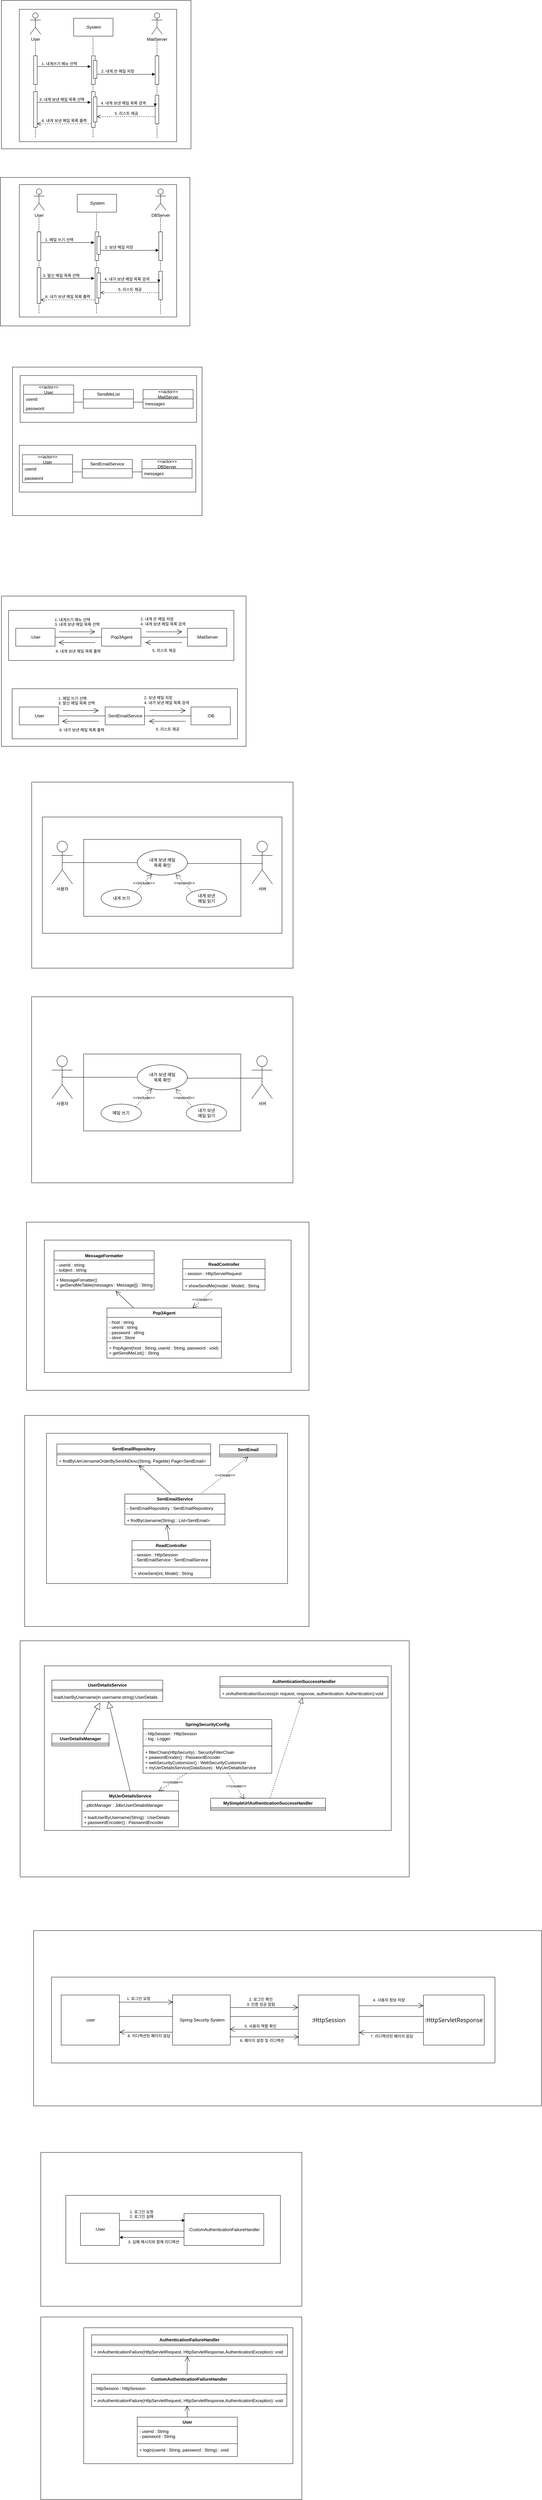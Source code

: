 <mxfile version="24.4.9" type="device">
  <diagram id="-hjjJM7N25xlnNK5RcYT" name="페이지-5">
    <mxGraphModel dx="1282" dy="569" grid="1" gridSize="10" guides="1" tooltips="1" connect="1" arrows="1" fold="1" page="1" pageScale="1" pageWidth="827" pageHeight="1169" math="0" shadow="0">
      <root>
        <mxCell id="0" />
        <mxCell id="1" parent="0" />
        <mxCell id="YwnwrQjZ86Df8MzwOB_l-1" value="" style="html=1;whiteSpace=wrap;" parent="1" vertex="1">
          <mxGeometry x="244.62" y="2190" width="730.75" height="520" as="geometry" />
        </mxCell>
        <mxCell id="CxO0_cY2as7vrh8StBCu-41" value="" style="html=1;whiteSpace=wrap;" parent="1" vertex="1">
          <mxGeometry x="274.5" y="2287.5" width="670" height="325" as="geometry" />
        </mxCell>
        <mxCell id="CxO0_cY2as7vrh8StBCu-31" value="" style="html=1;whiteSpace=wrap;" parent="1" vertex="1">
          <mxGeometry x="160" y="1670" width="684" height="420" as="geometry" />
        </mxCell>
        <mxCell id="CxO0_cY2as7vrh8StBCu-40" value="" style="html=1;whiteSpace=wrap;" parent="1" vertex="1">
          <mxGeometry x="190" y="1929" width="630" height="140" as="geometry" />
        </mxCell>
        <mxCell id="CxO0_cY2as7vrh8StBCu-39" value="" style="html=1;whiteSpace=wrap;" parent="1" vertex="1">
          <mxGeometry x="180" y="1710" width="630" height="140" as="geometry" />
        </mxCell>
        <mxCell id="CxO0_cY2as7vrh8StBCu-30" value="" style="html=1;whiteSpace=wrap;" parent="1" vertex="1">
          <mxGeometry x="191" y="1030" width="530" height="415" as="geometry" />
        </mxCell>
        <mxCell id="CxO0_cY2as7vrh8StBCu-38" value="" style="html=1;whiteSpace=wrap;" parent="1" vertex="1">
          <mxGeometry x="210" y="1248.63" width="493.5" height="130.75" as="geometry" />
        </mxCell>
        <mxCell id="CxO0_cY2as7vrh8StBCu-37" value="" style="html=1;whiteSpace=wrap;" parent="1" vertex="1">
          <mxGeometry x="212.25" y="1053.63" width="493.5" height="130.75" as="geometry" />
        </mxCell>
        <mxCell id="CxO0_cY2as7vrh8StBCu-29" value="" style="html=1;whiteSpace=wrap;" parent="1" vertex="1">
          <mxGeometry x="157" y="500" width="530" height="415" as="geometry" />
        </mxCell>
        <mxCell id="CxO0_cY2as7vrh8StBCu-36" value="" style="html=1;whiteSpace=wrap;" parent="1" vertex="1">
          <mxGeometry x="210" y="520" width="440" height="370" as="geometry" />
        </mxCell>
        <mxCell id="CxO0_cY2as7vrh8StBCu-28" value="" style="html=1;whiteSpace=wrap;" parent="1" vertex="1">
          <mxGeometry x="160" y="5" width="530" height="415" as="geometry" />
        </mxCell>
        <mxCell id="CxO0_cY2as7vrh8StBCu-33" value="" style="html=1;whiteSpace=wrap;" parent="1" vertex="1">
          <mxGeometry x="210" y="30" width="440" height="370" as="geometry" />
        </mxCell>
        <mxCell id="88W-80z6NXVtviiwKCgK-2" value="User" style="shape=umlActor;verticalLabelPosition=bottom;verticalAlign=top;html=1;" parent="1" vertex="1">
          <mxGeometry x="240" y="40" width="30" height="60" as="geometry" />
        </mxCell>
        <mxCell id="88W-80z6NXVtviiwKCgK-3" value="" style="html=1;points=[[0,0,0,0,5],[0,1,0,0,-5],[1,0,0,0,5],[1,1,0,0,-5]];perimeter=orthogonalPerimeter;outlineConnect=0;targetShapes=umlLifeline;portConstraint=eastwest;newEdgeStyle={&quot;curved&quot;:0,&quot;rounded&quot;:0};" parent="1" vertex="1">
          <mxGeometry x="250" y="160" width="10" height="80" as="geometry" />
        </mxCell>
        <mxCell id="88W-80z6NXVtviiwKCgK-4" value="" style="endArrow=block;endFill=1;html=1;edgeStyle=orthogonalEdgeStyle;align=left;verticalAlign=top;rounded=0;" parent="1" edge="1">
          <mxGeometry x="-1" relative="1" as="geometry">
            <mxPoint x="261" y="190" as="sourcePoint" />
            <mxPoint x="410" y="190" as="targetPoint" />
          </mxGeometry>
        </mxCell>
        <mxCell id="88W-80z6NXVtviiwKCgK-5" value="&amp;nbsp; &amp;nbsp;1. 내게쓰기 메뉴 선택" style="edgeLabel;resizable=0;html=1;align=left;verticalAlign=bottom;" parent="88W-80z6NXVtviiwKCgK-4" connectable="0" vertex="1">
          <mxGeometry x="-1" relative="1" as="geometry" />
        </mxCell>
        <mxCell id="88W-80z6NXVtviiwKCgK-6" value="" style="html=1;points=[[0,0,0,0,5],[0,1,0,0,-5],[1,0,0,0,5],[1,1,0,0,-5]];perimeter=orthogonalPerimeter;outlineConnect=0;targetShapes=umlLifeline;portConstraint=eastwest;newEdgeStyle={&quot;curved&quot;:0,&quot;rounded&quot;:0};" parent="1" vertex="1">
          <mxGeometry x="412" y="160" width="10" height="80" as="geometry" />
        </mxCell>
        <mxCell id="88W-80z6NXVtviiwKCgK-7" value="" style="html=1;points=[[0,0,0,0,5],[0,1,0,0,-5],[1,0,0,0,5],[1,1,0,0,-5]];perimeter=orthogonalPerimeter;outlineConnect=0;targetShapes=umlLifeline;portConstraint=eastwest;newEdgeStyle={&quot;curved&quot;:0,&quot;rounded&quot;:0};" parent="1" vertex="1">
          <mxGeometry x="417" y="173" width="10" height="50" as="geometry" />
        </mxCell>
        <mxCell id="88W-80z6NXVtviiwKCgK-9" value=":System" style="html=1;whiteSpace=wrap;" parent="1" vertex="1">
          <mxGeometry x="362" y="55" width="110" height="50" as="geometry" />
        </mxCell>
        <mxCell id="88W-80z6NXVtviiwKCgK-10" value="MailServer" style="shape=umlActor;verticalLabelPosition=bottom;verticalAlign=top;html=1;" parent="1" vertex="1">
          <mxGeometry x="580" y="40" width="30" height="60" as="geometry" />
        </mxCell>
        <mxCell id="88W-80z6NXVtviiwKCgK-13" value="" style="html=1;points=[[0,0,0,0,5],[0,1,0,0,-5],[1,0,0,0,5],[1,1,0,0,-5]];perimeter=orthogonalPerimeter;outlineConnect=0;targetShapes=umlLifeline;portConstraint=eastwest;newEdgeStyle={&quot;curved&quot;:0,&quot;rounded&quot;:0};" parent="1" vertex="1">
          <mxGeometry x="590" y="160" width="10" height="80" as="geometry" />
        </mxCell>
        <mxCell id="88W-80z6NXVtviiwKCgK-16" value="" style="endArrow=block;endFill=1;html=1;edgeStyle=orthogonalEdgeStyle;align=left;verticalAlign=top;rounded=0;entryX=0;entryY=0.644;entryDx=0;entryDy=0;entryPerimeter=0;" parent="1" target="88W-80z6NXVtviiwKCgK-13" edge="1">
          <mxGeometry x="-1" relative="1" as="geometry">
            <mxPoint x="428" y="211.5" as="sourcePoint" />
            <mxPoint x="560" y="211.5" as="targetPoint" />
          </mxGeometry>
        </mxCell>
        <mxCell id="88W-80z6NXVtviiwKCgK-17" value="&amp;nbsp; &amp;nbsp;2. 내게 쓴 메일 저장" style="edgeLabel;resizable=0;html=1;align=left;verticalAlign=bottom;" parent="88W-80z6NXVtviiwKCgK-16" connectable="0" vertex="1">
          <mxGeometry x="-1" relative="1" as="geometry" />
        </mxCell>
        <mxCell id="88W-80z6NXVtviiwKCgK-19" value="" style="html=1;points=[[0,0,0,0,5],[0,1,0,0,-5],[1,0,0,0,5],[1,1,0,0,-5]];perimeter=orthogonalPerimeter;outlineConnect=0;targetShapes=umlLifeline;portConstraint=eastwest;newEdgeStyle={&quot;curved&quot;:0,&quot;rounded&quot;:0};" parent="1" vertex="1">
          <mxGeometry x="250" y="260" width="10" height="100" as="geometry" />
        </mxCell>
        <mxCell id="88W-80z6NXVtviiwKCgK-24" value="" style="html=1;points=[[0,0,0,0,5],[0,1,0,0,-5],[1,0,0,0,5],[1,1,0,0,-5]];perimeter=orthogonalPerimeter;outlineConnect=0;targetShapes=umlLifeline;portConstraint=eastwest;newEdgeStyle={&quot;curved&quot;:0,&quot;rounded&quot;:0};" parent="1" vertex="1">
          <mxGeometry x="412" y="260" width="10" height="100" as="geometry" />
        </mxCell>
        <mxCell id="88W-80z6NXVtviiwKCgK-25" value="" style="html=1;points=[[0,0,0,0,5],[0,1,0,0,-5],[1,0,0,0,5],[1,1,0,0,-5]];perimeter=orthogonalPerimeter;outlineConnect=0;targetShapes=umlLifeline;portConstraint=eastwest;newEdgeStyle={&quot;curved&quot;:0,&quot;rounded&quot;:0};" parent="1" vertex="1">
          <mxGeometry x="417" y="275" width="10" height="70" as="geometry" />
        </mxCell>
        <mxCell id="88W-80z6NXVtviiwKCgK-26" value="" style="html=1;points=[[0,0,0,0,5],[0,1,0,0,-5],[1,0,0,0,5],[1,1,0,0,-5]];perimeter=orthogonalPerimeter;outlineConnect=0;targetShapes=umlLifeline;portConstraint=eastwest;newEdgeStyle={&quot;curved&quot;:0,&quot;rounded&quot;:0};" parent="1" vertex="1">
          <mxGeometry x="590" y="270" width="10" height="80" as="geometry" />
        </mxCell>
        <mxCell id="88W-80z6NXVtviiwKCgK-29" value="" style="endArrow=block;endFill=1;html=1;edgeStyle=orthogonalEdgeStyle;align=left;verticalAlign=top;rounded=0;" parent="1" edge="1">
          <mxGeometry x="-1" relative="1" as="geometry">
            <mxPoint x="261" y="290" as="sourcePoint" />
            <mxPoint x="410" y="290" as="targetPoint" />
          </mxGeometry>
        </mxCell>
        <mxCell id="88W-80z6NXVtviiwKCgK-30" value="&amp;nbsp;3. 내게 보낸 메일 목록 선택" style="edgeLabel;resizable=0;html=1;align=left;verticalAlign=bottom;" parent="88W-80z6NXVtviiwKCgK-29" connectable="0" vertex="1">
          <mxGeometry x="-1" relative="1" as="geometry" />
        </mxCell>
        <mxCell id="88W-80z6NXVtviiwKCgK-31" value="" style="endArrow=block;endFill=1;html=1;edgeStyle=orthogonalEdgeStyle;align=left;verticalAlign=top;rounded=0;entryX=0;entryY=0.4;entryDx=0;entryDy=0;entryPerimeter=0;" parent="1" target="88W-80z6NXVtviiwKCgK-26" edge="1">
          <mxGeometry x="-1" relative="1" as="geometry">
            <mxPoint x="427" y="300" as="sourcePoint" />
            <mxPoint x="559" y="300" as="targetPoint" />
            <Array as="points">
              <mxPoint x="427" y="301" />
              <mxPoint x="590" y="301" />
            </Array>
          </mxGeometry>
        </mxCell>
        <mxCell id="88W-80z6NXVtviiwKCgK-32" value="&amp;nbsp; &amp;nbsp;4. 내게 보낸 메일 목록 검색" style="edgeLabel;resizable=0;html=1;align=left;verticalAlign=bottom;" parent="88W-80z6NXVtviiwKCgK-31" connectable="0" vertex="1">
          <mxGeometry x="-1" relative="1" as="geometry" />
        </mxCell>
        <mxCell id="88W-80z6NXVtviiwKCgK-33" value="5. 리스트 제공" style="html=1;verticalAlign=bottom;endArrow=open;dashed=1;endSize=8;curved=0;rounded=0;" parent="1" target="88W-80z6NXVtviiwKCgK-25" edge="1">
          <mxGeometry relative="1" as="geometry">
            <mxPoint x="590" y="330" as="sourcePoint" />
            <mxPoint x="510" y="330" as="targetPoint" />
          </mxGeometry>
        </mxCell>
        <mxCell id="88W-80z6NXVtviiwKCgK-34" value="6. 내게 보낸 메일 목록 출력" style="html=1;verticalAlign=bottom;endArrow=open;dashed=1;endSize=8;curved=0;rounded=0;" parent="1" target="88W-80z6NXVtviiwKCgK-19" edge="1">
          <mxGeometry relative="1" as="geometry">
            <mxPoint x="410" y="350" as="sourcePoint" />
            <mxPoint x="330" y="350" as="targetPoint" />
          </mxGeometry>
        </mxCell>
        <mxCell id="88W-80z6NXVtviiwKCgK-40" value="" style="shape=partialRectangle;fillColor=none;align=left;verticalAlign=middle;strokeColor=none;spacingLeft=34;rotatable=0;points=[[0,0.5],[1,0.5]];portConstraint=eastwest;dropTarget=0;" parent="1" vertex="1">
          <mxGeometry x="225" y="120" width="90" height="40" as="geometry" />
        </mxCell>
        <mxCell id="88W-80z6NXVtviiwKCgK-41" value="" style="shape=partialRectangle;top=0;left=0;bottom=0;fillColor=none;stokeWidth=1;dashed=1;align=left;verticalAlign=middle;spacingLeft=4;spacingRight=4;overflow=hidden;rotatable=0;points=[];portConstraint=eastwest;part=1;" parent="88W-80z6NXVtviiwKCgK-40" vertex="1" connectable="0">
          <mxGeometry width="30" height="40" as="geometry" />
        </mxCell>
        <mxCell id="88W-80z6NXVtviiwKCgK-42" style="edgeStyle=orthogonalEdgeStyle;rounded=0;orthogonalLoop=1;jettySize=auto;html=1;exitX=1;exitY=0.5;exitDx=0;exitDy=0;" parent="1" source="88W-80z6NXVtviiwKCgK-40" target="88W-80z6NXVtviiwKCgK-40" edge="1">
          <mxGeometry relative="1" as="geometry" />
        </mxCell>
        <mxCell id="88W-80z6NXVtviiwKCgK-45" value="" style="shape=partialRectangle;fillColor=none;align=left;verticalAlign=middle;strokeColor=none;spacingLeft=34;rotatable=0;points=[[0,0.5],[1,0.5]];portConstraint=eastwest;dropTarget=0;" parent="1" vertex="1">
          <mxGeometry x="565" y="120" width="90" height="40" as="geometry" />
        </mxCell>
        <mxCell id="88W-80z6NXVtviiwKCgK-46" value="" style="shape=partialRectangle;top=0;left=0;bottom=0;fillColor=none;stokeWidth=1;dashed=1;align=left;verticalAlign=middle;spacingLeft=4;spacingRight=4;overflow=hidden;rotatable=0;points=[];portConstraint=eastwest;part=1;" parent="88W-80z6NXVtviiwKCgK-45" vertex="1" connectable="0">
          <mxGeometry width="30" height="40" as="geometry" />
        </mxCell>
        <mxCell id="88W-80z6NXVtviiwKCgK-47" value="" style="shape=partialRectangle;fillColor=none;align=left;verticalAlign=middle;strokeColor=none;spacingLeft=34;rotatable=0;points=[[0,0.5],[1,0.5]];portConstraint=eastwest;dropTarget=0;" parent="1" vertex="1">
          <mxGeometry x="386" y="108" width="90" height="49" as="geometry" />
        </mxCell>
        <mxCell id="88W-80z6NXVtviiwKCgK-48" value="" style="shape=partialRectangle;top=0;left=0;bottom=0;fillColor=none;stokeWidth=1;dashed=1;align=left;verticalAlign=middle;spacingLeft=4;spacingRight=4;overflow=hidden;rotatable=0;points=[];portConstraint=eastwest;part=1;" parent="88W-80z6NXVtviiwKCgK-47" vertex="1" connectable="0">
          <mxGeometry width="30" height="49" as="geometry" />
        </mxCell>
        <mxCell id="88W-80z6NXVtviiwKCgK-49" value="" style="shape=partialRectangle;fillColor=none;align=left;verticalAlign=middle;strokeColor=none;spacingLeft=34;rotatable=0;points=[[0,0.5],[1,0.5]];portConstraint=eastwest;dropTarget=0;" parent="1" vertex="1">
          <mxGeometry x="225" y="360" width="90" height="30" as="geometry" />
        </mxCell>
        <mxCell id="88W-80z6NXVtviiwKCgK-50" value="" style="shape=partialRectangle;top=0;left=0;bottom=0;fillColor=none;stokeWidth=1;dashed=1;align=left;verticalAlign=middle;spacingLeft=4;spacingRight=4;overflow=hidden;rotatable=0;points=[];portConstraint=eastwest;part=1;" parent="88W-80z6NXVtviiwKCgK-49" vertex="1" connectable="0">
          <mxGeometry width="30" height="30" as="geometry" />
        </mxCell>
        <mxCell id="88W-80z6NXVtviiwKCgK-51" value="" style="shape=partialRectangle;fillColor=none;align=left;verticalAlign=middle;strokeColor=none;spacingLeft=34;rotatable=0;points=[[0,0.5],[1,0.5]];portConstraint=eastwest;dropTarget=0;" parent="1" vertex="1">
          <mxGeometry x="386" y="360" width="90" height="30" as="geometry" />
        </mxCell>
        <mxCell id="88W-80z6NXVtviiwKCgK-52" value="" style="shape=partialRectangle;top=0;left=0;bottom=0;fillColor=none;stokeWidth=1;dashed=1;align=left;verticalAlign=middle;spacingLeft=4;spacingRight=4;overflow=hidden;rotatable=0;points=[];portConstraint=eastwest;part=1;" parent="88W-80z6NXVtviiwKCgK-51" vertex="1" connectable="0">
          <mxGeometry width="30" height="30" as="geometry" />
        </mxCell>
        <mxCell id="88W-80z6NXVtviiwKCgK-53" value="" style="shape=partialRectangle;fillColor=none;align=left;verticalAlign=middle;strokeColor=none;spacingLeft=34;rotatable=0;points=[[0,0.5],[1,0.5]];portConstraint=eastwest;dropTarget=0;" parent="1" vertex="1">
          <mxGeometry x="565" y="350" width="90" height="40" as="geometry" />
        </mxCell>
        <mxCell id="88W-80z6NXVtviiwKCgK-54" value="" style="shape=partialRectangle;top=0;left=0;bottom=0;fillColor=none;stokeWidth=1;dashed=1;align=left;verticalAlign=middle;spacingLeft=4;spacingRight=4;overflow=hidden;rotatable=0;points=[];portConstraint=eastwest;part=1;" parent="88W-80z6NXVtviiwKCgK-53" vertex="1" connectable="0">
          <mxGeometry width="30" height="40" as="geometry" />
        </mxCell>
        <mxCell id="88W-80z6NXVtviiwKCgK-55" value="" style="shape=partialRectangle;fillColor=none;align=left;verticalAlign=middle;strokeColor=none;spacingLeft=34;rotatable=0;points=[[0,0.5],[1,0.5]];portConstraint=eastwest;dropTarget=0;" parent="1" vertex="1">
          <mxGeometry x="225" y="240" width="90" height="20" as="geometry" />
        </mxCell>
        <mxCell id="88W-80z6NXVtviiwKCgK-56" value="" style="shape=partialRectangle;top=0;left=0;bottom=0;fillColor=none;stokeWidth=1;dashed=1;align=left;verticalAlign=middle;spacingLeft=4;spacingRight=4;overflow=hidden;rotatable=0;points=[];portConstraint=eastwest;part=1;" parent="88W-80z6NXVtviiwKCgK-55" vertex="1" connectable="0">
          <mxGeometry width="30" height="20" as="geometry" />
        </mxCell>
        <mxCell id="88W-80z6NXVtviiwKCgK-57" value="" style="shape=partialRectangle;fillColor=none;align=left;verticalAlign=middle;strokeColor=none;spacingLeft=34;rotatable=0;points=[[0,0.5],[1,0.5]];portConstraint=eastwest;dropTarget=0;" parent="1" vertex="1">
          <mxGeometry x="386" y="240" width="90" height="20" as="geometry" />
        </mxCell>
        <mxCell id="88W-80z6NXVtviiwKCgK-58" value="" style="shape=partialRectangle;top=0;left=0;bottom=0;fillColor=none;stokeWidth=1;dashed=1;align=left;verticalAlign=middle;spacingLeft=4;spacingRight=4;overflow=hidden;rotatable=0;points=[];portConstraint=eastwest;part=1;" parent="88W-80z6NXVtviiwKCgK-57" vertex="1" connectable="0">
          <mxGeometry width="30" height="20" as="geometry" />
        </mxCell>
        <mxCell id="88W-80z6NXVtviiwKCgK-59" value="" style="shape=partialRectangle;fillColor=none;align=left;verticalAlign=middle;strokeColor=none;spacingLeft=34;rotatable=0;points=[[0,0.5],[1,0.5]];portConstraint=eastwest;dropTarget=0;" parent="1" vertex="1">
          <mxGeometry x="565" y="240" width="90" height="30" as="geometry" />
        </mxCell>
        <mxCell id="88W-80z6NXVtviiwKCgK-60" value="" style="shape=partialRectangle;top=0;left=0;bottom=0;fillColor=none;stokeWidth=1;dashed=1;align=left;verticalAlign=middle;spacingLeft=4;spacingRight=4;overflow=hidden;rotatable=0;points=[];portConstraint=eastwest;part=1;" parent="88W-80z6NXVtviiwKCgK-59" vertex="1" connectable="0">
          <mxGeometry width="30" height="30" as="geometry" />
        </mxCell>
        <mxCell id="88W-80z6NXVtviiwKCgK-61" value="User" style="shape=umlActor;verticalLabelPosition=bottom;verticalAlign=top;html=1;" parent="1" vertex="1">
          <mxGeometry x="250" y="532" width="30" height="60" as="geometry" />
        </mxCell>
        <mxCell id="88W-80z6NXVtviiwKCgK-62" value="" style="html=1;points=[[0,0,0,0,5],[0,1,0,0,-5],[1,0,0,0,5],[1,1,0,0,-5]];perimeter=orthogonalPerimeter;outlineConnect=0;targetShapes=umlLifeline;portConstraint=eastwest;newEdgeStyle={&quot;curved&quot;:0,&quot;rounded&quot;:0};" parent="1" vertex="1">
          <mxGeometry x="260" y="652" width="10" height="80" as="geometry" />
        </mxCell>
        <mxCell id="88W-80z6NXVtviiwKCgK-63" value="" style="endArrow=block;endFill=1;html=1;edgeStyle=orthogonalEdgeStyle;align=left;verticalAlign=top;rounded=0;" parent="1" edge="1">
          <mxGeometry x="-1" relative="1" as="geometry">
            <mxPoint x="271" y="682" as="sourcePoint" />
            <mxPoint x="420" y="682" as="targetPoint" />
          </mxGeometry>
        </mxCell>
        <mxCell id="88W-80z6NXVtviiwKCgK-64" value="&amp;nbsp; &amp;nbsp;1. 메일 쓰기 선택" style="edgeLabel;resizable=0;html=1;align=left;verticalAlign=bottom;" parent="88W-80z6NXVtviiwKCgK-63" connectable="0" vertex="1">
          <mxGeometry x="-1" relative="1" as="geometry" />
        </mxCell>
        <mxCell id="88W-80z6NXVtviiwKCgK-65" value="" style="html=1;points=[[0,0,0,0,5],[0,1,0,0,-5],[1,0,0,0,5],[1,1,0,0,-5]];perimeter=orthogonalPerimeter;outlineConnect=0;targetShapes=umlLifeline;portConstraint=eastwest;newEdgeStyle={&quot;curved&quot;:0,&quot;rounded&quot;:0};" parent="1" vertex="1">
          <mxGeometry x="422" y="652" width="10" height="80" as="geometry" />
        </mxCell>
        <mxCell id="88W-80z6NXVtviiwKCgK-66" value="" style="html=1;points=[[0,0,0,0,5],[0,1,0,0,-5],[1,0,0,0,5],[1,1,0,0,-5]];perimeter=orthogonalPerimeter;outlineConnect=0;targetShapes=umlLifeline;portConstraint=eastwest;newEdgeStyle={&quot;curved&quot;:0,&quot;rounded&quot;:0};" parent="1" vertex="1">
          <mxGeometry x="427" y="665" width="10" height="50" as="geometry" />
        </mxCell>
        <mxCell id="88W-80z6NXVtviiwKCgK-67" value=":System" style="html=1;whiteSpace=wrap;" parent="1" vertex="1">
          <mxGeometry x="372" y="547" width="110" height="50" as="geometry" />
        </mxCell>
        <mxCell id="88W-80z6NXVtviiwKCgK-68" value="DBServer" style="shape=umlActor;verticalLabelPosition=bottom;verticalAlign=top;html=1;" parent="1" vertex="1">
          <mxGeometry x="590" y="532" width="30" height="60" as="geometry" />
        </mxCell>
        <mxCell id="88W-80z6NXVtviiwKCgK-69" value="" style="html=1;points=[[0,0,0,0,5],[0,1,0,0,-5],[1,0,0,0,5],[1,1,0,0,-5]];perimeter=orthogonalPerimeter;outlineConnect=0;targetShapes=umlLifeline;portConstraint=eastwest;newEdgeStyle={&quot;curved&quot;:0,&quot;rounded&quot;:0};" parent="1" vertex="1">
          <mxGeometry x="600" y="652" width="10" height="80" as="geometry" />
        </mxCell>
        <mxCell id="88W-80z6NXVtviiwKCgK-70" value="" style="endArrow=block;endFill=1;html=1;edgeStyle=orthogonalEdgeStyle;align=left;verticalAlign=top;rounded=0;entryX=0;entryY=0.644;entryDx=0;entryDy=0;entryPerimeter=0;" parent="1" target="88W-80z6NXVtviiwKCgK-69" edge="1">
          <mxGeometry x="-1" relative="1" as="geometry">
            <mxPoint x="438" y="703.5" as="sourcePoint" />
            <mxPoint x="570" y="703.5" as="targetPoint" />
          </mxGeometry>
        </mxCell>
        <mxCell id="88W-80z6NXVtviiwKCgK-71" value="&amp;nbsp; &amp;nbsp;2. 보낸 메일 저장" style="edgeLabel;resizable=0;html=1;align=left;verticalAlign=bottom;" parent="88W-80z6NXVtviiwKCgK-70" connectable="0" vertex="1">
          <mxGeometry x="-1" relative="1" as="geometry" />
        </mxCell>
        <mxCell id="88W-80z6NXVtviiwKCgK-72" value="" style="html=1;points=[[0,0,0,0,5],[0,1,0,0,-5],[1,0,0,0,5],[1,1,0,0,-5]];perimeter=orthogonalPerimeter;outlineConnect=0;targetShapes=umlLifeline;portConstraint=eastwest;newEdgeStyle={&quot;curved&quot;:0,&quot;rounded&quot;:0};" parent="1" vertex="1">
          <mxGeometry x="260" y="752" width="10" height="100" as="geometry" />
        </mxCell>
        <mxCell id="88W-80z6NXVtviiwKCgK-73" value="" style="html=1;points=[[0,0,0,0,5],[0,1,0,0,-5],[1,0,0,0,5],[1,1,0,0,-5]];perimeter=orthogonalPerimeter;outlineConnect=0;targetShapes=umlLifeline;portConstraint=eastwest;newEdgeStyle={&quot;curved&quot;:0,&quot;rounded&quot;:0};" parent="1" vertex="1">
          <mxGeometry x="422" y="752" width="10" height="100" as="geometry" />
        </mxCell>
        <mxCell id="88W-80z6NXVtviiwKCgK-74" value="" style="html=1;points=[[0,0,0,0,5],[0,1,0,0,-5],[1,0,0,0,5],[1,1,0,0,-5]];perimeter=orthogonalPerimeter;outlineConnect=0;targetShapes=umlLifeline;portConstraint=eastwest;newEdgeStyle={&quot;curved&quot;:0,&quot;rounded&quot;:0};" parent="1" vertex="1">
          <mxGeometry x="427" y="767" width="10" height="70" as="geometry" />
        </mxCell>
        <mxCell id="88W-80z6NXVtviiwKCgK-75" value="" style="html=1;points=[[0,0,0,0,5],[0,1,0,0,-5],[1,0,0,0,5],[1,1,0,0,-5]];perimeter=orthogonalPerimeter;outlineConnect=0;targetShapes=umlLifeline;portConstraint=eastwest;newEdgeStyle={&quot;curved&quot;:0,&quot;rounded&quot;:0};" parent="1" vertex="1">
          <mxGeometry x="600" y="762" width="10" height="80" as="geometry" />
        </mxCell>
        <mxCell id="88W-80z6NXVtviiwKCgK-76" value="" style="endArrow=block;endFill=1;html=1;edgeStyle=orthogonalEdgeStyle;align=left;verticalAlign=top;rounded=0;" parent="1" edge="1">
          <mxGeometry x="-1" relative="1" as="geometry">
            <mxPoint x="271" y="782" as="sourcePoint" />
            <mxPoint x="420" y="782" as="targetPoint" />
          </mxGeometry>
        </mxCell>
        <mxCell id="88W-80z6NXVtviiwKCgK-77" value="&amp;nbsp;3. 발신 메일 목록 선택" style="edgeLabel;resizable=0;html=1;align=left;verticalAlign=bottom;" parent="88W-80z6NXVtviiwKCgK-76" connectable="0" vertex="1">
          <mxGeometry x="-1" relative="1" as="geometry" />
        </mxCell>
        <mxCell id="88W-80z6NXVtviiwKCgK-78" value="" style="endArrow=block;endFill=1;html=1;edgeStyle=orthogonalEdgeStyle;align=left;verticalAlign=top;rounded=0;entryX=0;entryY=0.4;entryDx=0;entryDy=0;entryPerimeter=0;" parent="1" target="88W-80z6NXVtviiwKCgK-75" edge="1">
          <mxGeometry x="-1" relative="1" as="geometry">
            <mxPoint x="437" y="792" as="sourcePoint" />
            <mxPoint x="569" y="792" as="targetPoint" />
            <Array as="points">
              <mxPoint x="437" y="793" />
              <mxPoint x="600" y="793" />
            </Array>
          </mxGeometry>
        </mxCell>
        <mxCell id="88W-80z6NXVtviiwKCgK-79" value="&amp;nbsp; &amp;nbsp;4. 내가 보낸 메일 목록 검색" style="edgeLabel;resizable=0;html=1;align=left;verticalAlign=bottom;" parent="88W-80z6NXVtviiwKCgK-78" connectable="0" vertex="1">
          <mxGeometry x="-1" relative="1" as="geometry" />
        </mxCell>
        <mxCell id="88W-80z6NXVtviiwKCgK-80" value="5. 리스트 제공" style="html=1;verticalAlign=bottom;endArrow=open;dashed=1;endSize=8;curved=0;rounded=0;" parent="1" target="88W-80z6NXVtviiwKCgK-74" edge="1">
          <mxGeometry relative="1" as="geometry">
            <mxPoint x="600" y="822" as="sourcePoint" />
            <mxPoint x="520" y="822" as="targetPoint" />
          </mxGeometry>
        </mxCell>
        <mxCell id="88W-80z6NXVtviiwKCgK-81" value="6. 내가 보낸 메일 목록 출력" style="html=1;verticalAlign=bottom;endArrow=open;dashed=1;endSize=8;curved=0;rounded=0;" parent="1" target="88W-80z6NXVtviiwKCgK-72" edge="1">
          <mxGeometry relative="1" as="geometry">
            <mxPoint x="420" y="842" as="sourcePoint" />
            <mxPoint x="340" y="842" as="targetPoint" />
          </mxGeometry>
        </mxCell>
        <mxCell id="88W-80z6NXVtviiwKCgK-82" value="" style="shape=partialRectangle;fillColor=none;align=left;verticalAlign=middle;strokeColor=none;spacingLeft=34;rotatable=0;points=[[0,0.5],[1,0.5]];portConstraint=eastwest;dropTarget=0;" parent="1" vertex="1">
          <mxGeometry x="235" y="612" width="90" height="40" as="geometry" />
        </mxCell>
        <mxCell id="88W-80z6NXVtviiwKCgK-83" value="" style="shape=partialRectangle;top=0;left=0;bottom=0;fillColor=none;stokeWidth=1;dashed=1;align=left;verticalAlign=middle;spacingLeft=4;spacingRight=4;overflow=hidden;rotatable=0;points=[];portConstraint=eastwest;part=1;" parent="88W-80z6NXVtviiwKCgK-82" vertex="1" connectable="0">
          <mxGeometry width="30" height="40" as="geometry" />
        </mxCell>
        <mxCell id="88W-80z6NXVtviiwKCgK-84" style="edgeStyle=orthogonalEdgeStyle;rounded=0;orthogonalLoop=1;jettySize=auto;html=1;exitX=1;exitY=0.5;exitDx=0;exitDy=0;" parent="1" source="88W-80z6NXVtviiwKCgK-82" target="88W-80z6NXVtviiwKCgK-82" edge="1">
          <mxGeometry relative="1" as="geometry" />
        </mxCell>
        <mxCell id="88W-80z6NXVtviiwKCgK-85" value="" style="shape=partialRectangle;fillColor=none;align=left;verticalAlign=middle;strokeColor=none;spacingLeft=34;rotatable=0;points=[[0,0.5],[1,0.5]];portConstraint=eastwest;dropTarget=0;" parent="1" vertex="1">
          <mxGeometry x="575" y="612" width="90" height="40" as="geometry" />
        </mxCell>
        <mxCell id="88W-80z6NXVtviiwKCgK-86" value="" style="shape=partialRectangle;top=0;left=0;bottom=0;fillColor=none;stokeWidth=1;dashed=1;align=left;verticalAlign=middle;spacingLeft=4;spacingRight=4;overflow=hidden;rotatable=0;points=[];portConstraint=eastwest;part=1;" parent="88W-80z6NXVtviiwKCgK-85" vertex="1" connectable="0">
          <mxGeometry width="30" height="40" as="geometry" />
        </mxCell>
        <mxCell id="88W-80z6NXVtviiwKCgK-87" value="" style="shape=partialRectangle;fillColor=none;align=left;verticalAlign=middle;strokeColor=none;spacingLeft=34;rotatable=0;points=[[0,0.5],[1,0.5]];portConstraint=eastwest;dropTarget=0;" parent="1" vertex="1">
          <mxGeometry x="396" y="600" width="90" height="49" as="geometry" />
        </mxCell>
        <mxCell id="88W-80z6NXVtviiwKCgK-88" value="" style="shape=partialRectangle;top=0;left=0;bottom=0;fillColor=none;stokeWidth=1;dashed=1;align=left;verticalAlign=middle;spacingLeft=4;spacingRight=4;overflow=hidden;rotatable=0;points=[];portConstraint=eastwest;part=1;" parent="88W-80z6NXVtviiwKCgK-87" vertex="1" connectable="0">
          <mxGeometry width="30" height="49" as="geometry" />
        </mxCell>
        <mxCell id="88W-80z6NXVtviiwKCgK-89" value="" style="shape=partialRectangle;fillColor=none;align=left;verticalAlign=middle;strokeColor=none;spacingLeft=34;rotatable=0;points=[[0,0.5],[1,0.5]];portConstraint=eastwest;dropTarget=0;" parent="1" vertex="1">
          <mxGeometry x="235" y="852" width="90" height="30" as="geometry" />
        </mxCell>
        <mxCell id="88W-80z6NXVtviiwKCgK-90" value="" style="shape=partialRectangle;top=0;left=0;bottom=0;fillColor=none;stokeWidth=1;dashed=1;align=left;verticalAlign=middle;spacingLeft=4;spacingRight=4;overflow=hidden;rotatable=0;points=[];portConstraint=eastwest;part=1;" parent="88W-80z6NXVtviiwKCgK-89" vertex="1" connectable="0">
          <mxGeometry width="30" height="30" as="geometry" />
        </mxCell>
        <mxCell id="88W-80z6NXVtviiwKCgK-91" value="" style="shape=partialRectangle;fillColor=none;align=left;verticalAlign=middle;strokeColor=none;spacingLeft=34;rotatable=0;points=[[0,0.5],[1,0.5]];portConstraint=eastwest;dropTarget=0;" parent="1" vertex="1">
          <mxGeometry x="396" y="852" width="90" height="30" as="geometry" />
        </mxCell>
        <mxCell id="88W-80z6NXVtviiwKCgK-92" value="" style="shape=partialRectangle;top=0;left=0;bottom=0;fillColor=none;stokeWidth=1;dashed=1;align=left;verticalAlign=middle;spacingLeft=4;spacingRight=4;overflow=hidden;rotatable=0;points=[];portConstraint=eastwest;part=1;" parent="88W-80z6NXVtviiwKCgK-91" vertex="1" connectable="0">
          <mxGeometry width="30" height="30" as="geometry" />
        </mxCell>
        <mxCell id="88W-80z6NXVtviiwKCgK-93" value="" style="shape=partialRectangle;fillColor=none;align=left;verticalAlign=middle;strokeColor=none;spacingLeft=34;rotatable=0;points=[[0,0.5],[1,0.5]];portConstraint=eastwest;dropTarget=0;" parent="1" vertex="1">
          <mxGeometry x="575" y="842" width="90" height="40" as="geometry" />
        </mxCell>
        <mxCell id="88W-80z6NXVtviiwKCgK-94" value="" style="shape=partialRectangle;top=0;left=0;bottom=0;fillColor=none;stokeWidth=1;dashed=1;align=left;verticalAlign=middle;spacingLeft=4;spacingRight=4;overflow=hidden;rotatable=0;points=[];portConstraint=eastwest;part=1;" parent="88W-80z6NXVtviiwKCgK-93" vertex="1" connectable="0">
          <mxGeometry width="30" height="40" as="geometry" />
        </mxCell>
        <mxCell id="88W-80z6NXVtviiwKCgK-95" value="" style="shape=partialRectangle;fillColor=none;align=left;verticalAlign=middle;strokeColor=none;spacingLeft=34;rotatable=0;points=[[0,0.5],[1,0.5]];portConstraint=eastwest;dropTarget=0;" parent="1" vertex="1">
          <mxGeometry x="235" y="732" width="90" height="20" as="geometry" />
        </mxCell>
        <mxCell id="88W-80z6NXVtviiwKCgK-96" value="" style="shape=partialRectangle;top=0;left=0;bottom=0;fillColor=none;stokeWidth=1;dashed=1;align=left;verticalAlign=middle;spacingLeft=4;spacingRight=4;overflow=hidden;rotatable=0;points=[];portConstraint=eastwest;part=1;" parent="88W-80z6NXVtviiwKCgK-95" vertex="1" connectable="0">
          <mxGeometry width="30" height="20" as="geometry" />
        </mxCell>
        <mxCell id="88W-80z6NXVtviiwKCgK-97" value="" style="shape=partialRectangle;fillColor=none;align=left;verticalAlign=middle;strokeColor=none;spacingLeft=34;rotatable=0;points=[[0,0.5],[1,0.5]];portConstraint=eastwest;dropTarget=0;" parent="1" vertex="1">
          <mxGeometry x="396" y="732" width="90" height="20" as="geometry" />
        </mxCell>
        <mxCell id="88W-80z6NXVtviiwKCgK-98" value="" style="shape=partialRectangle;top=0;left=0;bottom=0;fillColor=none;stokeWidth=1;dashed=1;align=left;verticalAlign=middle;spacingLeft=4;spacingRight=4;overflow=hidden;rotatable=0;points=[];portConstraint=eastwest;part=1;" parent="88W-80z6NXVtviiwKCgK-97" vertex="1" connectable="0">
          <mxGeometry width="30" height="20" as="geometry" />
        </mxCell>
        <mxCell id="88W-80z6NXVtviiwKCgK-99" value="" style="shape=partialRectangle;fillColor=none;align=left;verticalAlign=middle;strokeColor=none;spacingLeft=34;rotatable=0;points=[[0,0.5],[1,0.5]];portConstraint=eastwest;dropTarget=0;" parent="1" vertex="1">
          <mxGeometry x="575" y="732" width="90" height="30" as="geometry" />
        </mxCell>
        <mxCell id="88W-80z6NXVtviiwKCgK-100" value="" style="shape=partialRectangle;top=0;left=0;bottom=0;fillColor=none;stokeWidth=1;dashed=1;align=left;verticalAlign=middle;spacingLeft=4;spacingRight=4;overflow=hidden;rotatable=0;points=[];portConstraint=eastwest;part=1;" parent="88W-80z6NXVtviiwKCgK-99" vertex="1" connectable="0">
          <mxGeometry width="30" height="30" as="geometry" />
        </mxCell>
        <mxCell id="88W-80z6NXVtviiwKCgK-102" value="&amp;lt;&amp;lt;actor&amp;gt;&amp;gt;&lt;div&gt;User&lt;/div&gt;" style="swimlane;fontStyle=0;childLayout=stackLayout;horizontal=1;startSize=26;fillColor=none;horizontalStack=0;resizeParent=1;resizeParentMax=0;resizeLast=0;collapsible=1;marginBottom=0;whiteSpace=wrap;html=1;" parent="1" vertex="1">
          <mxGeometry x="222" y="1080" width="140" height="78" as="geometry" />
        </mxCell>
        <mxCell id="88W-80z6NXVtviiwKCgK-103" value="userid" style="text;strokeColor=none;fillColor=none;align=left;verticalAlign=top;spacingLeft=4;spacingRight=4;overflow=hidden;rotatable=0;points=[[0,0.5],[1,0.5]];portConstraint=eastwest;whiteSpace=wrap;html=1;" parent="88W-80z6NXVtviiwKCgK-102" vertex="1">
          <mxGeometry y="26" width="140" height="26" as="geometry" />
        </mxCell>
        <mxCell id="88W-80z6NXVtviiwKCgK-104" value="password" style="text;strokeColor=none;fillColor=none;align=left;verticalAlign=top;spacingLeft=4;spacingRight=4;overflow=hidden;rotatable=0;points=[[0,0.5],[1,0.5]];portConstraint=eastwest;whiteSpace=wrap;html=1;" parent="88W-80z6NXVtviiwKCgK-102" vertex="1">
          <mxGeometry y="52" width="140" height="26" as="geometry" />
        </mxCell>
        <mxCell id="88W-80z6NXVtviiwKCgK-110" value="SendMeList" style="swimlane;fontStyle=0;childLayout=stackLayout;horizontal=1;startSize=26;fillColor=none;horizontalStack=0;resizeParent=1;resizeParentMax=0;resizeLast=0;collapsible=1;marginBottom=0;whiteSpace=wrap;html=1;" parent="1" vertex="1">
          <mxGeometry x="389" y="1093" width="140" height="52" as="geometry" />
        </mxCell>
        <mxCell id="88W-80z6NXVtviiwKCgK-117" value="&amp;lt;&amp;lt;actor&amp;gt;&amp;gt;&lt;div&gt;MailServer&lt;/div&gt;" style="swimlane;fontStyle=0;childLayout=stackLayout;horizontal=1;startSize=26;fillColor=none;horizontalStack=0;resizeParent=1;resizeParentMax=0;resizeLast=0;collapsible=1;marginBottom=0;whiteSpace=wrap;html=1;" parent="1" vertex="1">
          <mxGeometry x="556" y="1093" width="140" height="52" as="geometry" />
        </mxCell>
        <mxCell id="88W-80z6NXVtviiwKCgK-118" value="messages" style="text;strokeColor=none;fillColor=none;align=left;verticalAlign=top;spacingLeft=4;spacingRight=4;overflow=hidden;rotatable=0;points=[[0,0.5],[1,0.5]];portConstraint=eastwest;whiteSpace=wrap;html=1;" parent="88W-80z6NXVtviiwKCgK-117" vertex="1">
          <mxGeometry y="26" width="140" height="26" as="geometry" />
        </mxCell>
        <mxCell id="88W-80z6NXVtviiwKCgK-124" value="" style="line;strokeWidth=1;fillColor=none;align=left;verticalAlign=middle;spacingTop=-1;spacingLeft=3;spacingRight=3;rotatable=0;labelPosition=right;points=[];portConstraint=eastwest;strokeColor=inherit;" parent="1" vertex="1">
          <mxGeometry x="362" y="1124" width="27" height="8" as="geometry" />
        </mxCell>
        <mxCell id="88W-80z6NXVtviiwKCgK-125" value="" style="line;strokeWidth=1;fillColor=none;align=left;verticalAlign=middle;spacingTop=-1;spacingLeft=3;spacingRight=3;rotatable=0;labelPosition=right;points=[];portConstraint=eastwest;strokeColor=inherit;" parent="1" vertex="1">
          <mxGeometry x="529" y="1124" width="27" height="8" as="geometry" />
        </mxCell>
        <mxCell id="88W-80z6NXVtviiwKCgK-126" value="&amp;lt;&amp;lt;actor&amp;gt;&amp;gt;&lt;div&gt;User&lt;/div&gt;" style="swimlane;fontStyle=0;childLayout=stackLayout;horizontal=1;startSize=26;fillColor=none;horizontalStack=0;resizeParent=1;resizeParentMax=0;resizeLast=0;collapsible=1;marginBottom=0;whiteSpace=wrap;html=1;" parent="1" vertex="1">
          <mxGeometry x="219" y="1275" width="140" height="78" as="geometry" />
        </mxCell>
        <mxCell id="88W-80z6NXVtviiwKCgK-127" value="userid" style="text;strokeColor=none;fillColor=none;align=left;verticalAlign=top;spacingLeft=4;spacingRight=4;overflow=hidden;rotatable=0;points=[[0,0.5],[1,0.5]];portConstraint=eastwest;whiteSpace=wrap;html=1;" parent="88W-80z6NXVtviiwKCgK-126" vertex="1">
          <mxGeometry y="26" width="140" height="26" as="geometry" />
        </mxCell>
        <mxCell id="88W-80z6NXVtviiwKCgK-128" value="password" style="text;strokeColor=none;fillColor=none;align=left;verticalAlign=top;spacingLeft=4;spacingRight=4;overflow=hidden;rotatable=0;points=[[0,0.5],[1,0.5]];portConstraint=eastwest;whiteSpace=wrap;html=1;" parent="88W-80z6NXVtviiwKCgK-126" vertex="1">
          <mxGeometry y="52" width="140" height="26" as="geometry" />
        </mxCell>
        <mxCell id="88W-80z6NXVtviiwKCgK-129" value="SentEmailService" style="swimlane;fontStyle=0;childLayout=stackLayout;horizontal=1;startSize=26;fillColor=none;horizontalStack=0;resizeParent=1;resizeParentMax=0;resizeLast=0;collapsible=1;marginBottom=0;whiteSpace=wrap;html=1;" parent="1" vertex="1">
          <mxGeometry x="386" y="1288" width="140" height="52" as="geometry" />
        </mxCell>
        <mxCell id="88W-80z6NXVtviiwKCgK-130" value="&amp;lt;&amp;lt;actor&amp;gt;&amp;gt;&lt;div&gt;DBServer&lt;/div&gt;" style="swimlane;fontStyle=0;childLayout=stackLayout;horizontal=1;startSize=26;fillColor=none;horizontalStack=0;resizeParent=1;resizeParentMax=0;resizeLast=0;collapsible=1;marginBottom=0;whiteSpace=wrap;html=1;" parent="1" vertex="1">
          <mxGeometry x="553" y="1288" width="140" height="52" as="geometry" />
        </mxCell>
        <mxCell id="88W-80z6NXVtviiwKCgK-131" value="messages" style="text;strokeColor=none;fillColor=none;align=left;verticalAlign=top;spacingLeft=4;spacingRight=4;overflow=hidden;rotatable=0;points=[[0,0.5],[1,0.5]];portConstraint=eastwest;whiteSpace=wrap;html=1;" parent="88W-80z6NXVtviiwKCgK-130" vertex="1">
          <mxGeometry y="26" width="140" height="26" as="geometry" />
        </mxCell>
        <mxCell id="88W-80z6NXVtviiwKCgK-133" value="" style="line;strokeWidth=1;fillColor=none;align=left;verticalAlign=middle;spacingTop=-1;spacingLeft=3;spacingRight=3;rotatable=0;labelPosition=right;points=[];portConstraint=eastwest;strokeColor=inherit;" parent="1" vertex="1">
          <mxGeometry x="359" y="1319" width="27" height="8" as="geometry" />
        </mxCell>
        <mxCell id="88W-80z6NXVtviiwKCgK-134" value="" style="line;strokeWidth=1;fillColor=none;align=left;verticalAlign=middle;spacingTop=-1;spacingLeft=3;spacingRight=3;rotatable=0;labelPosition=right;points=[];portConstraint=eastwest;strokeColor=inherit;" parent="1" vertex="1">
          <mxGeometry x="526" y="1319" width="27" height="8" as="geometry" />
        </mxCell>
        <mxCell id="88W-80z6NXVtviiwKCgK-135" value=":User" style="html=1;whiteSpace=wrap;" parent="1" vertex="1">
          <mxGeometry x="200" y="1760" width="110" height="50" as="geometry" />
        </mxCell>
        <mxCell id="88W-80z6NXVtviiwKCgK-136" value=":Pop3Agent" style="html=1;whiteSpace=wrap;" parent="1" vertex="1">
          <mxGeometry x="440" y="1760" width="110" height="50" as="geometry" />
        </mxCell>
        <mxCell id="88W-80z6NXVtviiwKCgK-137" value=":MailServer" style="html=1;whiteSpace=wrap;" parent="1" vertex="1">
          <mxGeometry x="680" y="1760" width="110" height="50" as="geometry" />
        </mxCell>
        <mxCell id="88W-80z6NXVtviiwKCgK-139" value="" style="line;strokeWidth=1;fillColor=none;align=left;verticalAlign=middle;spacingTop=-1;spacingLeft=3;spacingRight=3;rotatable=0;labelPosition=right;points=[];portConstraint=eastwest;strokeColor=inherit;" parent="1" vertex="1">
          <mxGeometry x="310" y="1781" width="130" height="8" as="geometry" />
        </mxCell>
        <mxCell id="88W-80z6NXVtviiwKCgK-140" value="" style="line;strokeWidth=1;fillColor=none;align=left;verticalAlign=middle;spacingTop=-1;spacingLeft=3;spacingRight=3;rotatable=0;labelPosition=right;points=[];portConstraint=eastwest;strokeColor=inherit;" parent="1" vertex="1">
          <mxGeometry x="550" y="1781" width="130" height="8" as="geometry" />
        </mxCell>
        <mxCell id="88W-80z6NXVtviiwKCgK-143" value="" style="endArrow=open;endFill=1;endSize=12;html=1;rounded=0;" parent="1" edge="1">
          <mxGeometry width="160" relative="1" as="geometry">
            <mxPoint x="322" y="1770" as="sourcePoint" />
            <mxPoint x="422" y="1770" as="targetPoint" />
          </mxGeometry>
        </mxCell>
        <mxCell id="88W-80z6NXVtviiwKCgK-144" value="&lt;span style=&quot;color: rgb(0, 0, 0); font-family: Helvetica; font-size: 11px; font-style: normal; font-variant-ligatures: normal; font-variant-caps: normal; font-weight: 400; letter-spacing: normal; orphans: 2; text-align: left; text-indent: 0px; text-transform: none; widows: 2; word-spacing: 0px; -webkit-text-stroke-width: 0px; white-space: nowrap; background-color: rgb(255, 255, 255); text-decoration-thickness: initial; text-decoration-style: initial; text-decoration-color: initial; display: inline !important; float: none;&quot;&gt;1. 내게쓰기 메뉴 선택&lt;/span&gt;&lt;div style=&quot;forced-color-adjust: none; color: rgb(0, 0, 0); font-family: Helvetica; font-size: 11px; font-style: normal; font-variant-ligatures: normal; font-variant-caps: normal; font-weight: 400; letter-spacing: normal; orphans: 2; text-align: left; text-indent: 0px; text-transform: none; widows: 2; word-spacing: 0px; -webkit-text-stroke-width: 0px; white-space: nowrap; text-decoration-thickness: initial; text-decoration-style: initial; text-decoration-color: initial;&quot;&gt;3. 내게 보낸 메일 목록 선택&lt;/div&gt;" style="text;whiteSpace=wrap;html=1;" parent="1" vertex="1">
          <mxGeometry x="307" y="1722" width="152.5" height="40" as="geometry" />
        </mxCell>
        <mxCell id="88W-80z6NXVtviiwKCgK-145" value="" style="endArrow=open;endFill=1;endSize=12;html=1;rounded=0;" parent="1" edge="1">
          <mxGeometry width="160" relative="1" as="geometry">
            <mxPoint x="565" y="1770" as="sourcePoint" />
            <mxPoint x="665" y="1770" as="targetPoint" />
          </mxGeometry>
        </mxCell>
        <mxCell id="88W-80z6NXVtviiwKCgK-146" value="&lt;span style=&quot;font-size: 11px; text-wrap: nowrap; background-color: rgb(255, 255, 255);&quot;&gt;2. 내게 쓴 메일 저장&lt;/span&gt;&lt;div&gt;&lt;span style=&quot;font-size: 11px; text-wrap: nowrap; background-color: rgb(255, 255, 255);&quot;&gt;4. 내게 보낸 메일 목록 검색&lt;/span&gt;&lt;/div&gt;" style="text;whiteSpace=wrap;html=1;" parent="1" vertex="1">
          <mxGeometry x="546.75" y="1720" width="152.5" height="40" as="geometry" />
        </mxCell>
        <mxCell id="88W-80z6NXVtviiwKCgK-147" value="" style="endArrow=open;endFill=1;endSize=12;html=1;rounded=0;" parent="1" edge="1">
          <mxGeometry width="160" relative="1" as="geometry">
            <mxPoint x="422" y="1800" as="sourcePoint" />
            <mxPoint x="320" y="1800" as="targetPoint" />
          </mxGeometry>
        </mxCell>
        <mxCell id="88W-80z6NXVtviiwKCgK-148" value="&lt;span style=&quot;font-size: 11px; text-wrap: nowrap; background-color: rgb(255, 255, 255);&quot;&gt;6. 내게 보낸 메일 목록 출력&lt;/span&gt;" style="text;whiteSpace=wrap;html=1;" parent="1" vertex="1">
          <mxGeometry x="310" y="1810" width="140" height="30" as="geometry" />
        </mxCell>
        <mxCell id="88W-80z6NXVtviiwKCgK-149" value="" style="endArrow=open;endFill=1;endSize=12;html=1;rounded=0;" parent="1" edge="1">
          <mxGeometry width="160" relative="1" as="geometry">
            <mxPoint x="665" y="1800" as="sourcePoint" />
            <mxPoint x="563" y="1800" as="targetPoint" />
          </mxGeometry>
        </mxCell>
        <mxCell id="88W-80z6NXVtviiwKCgK-150" value="&lt;span style=&quot;font-size: 11px; text-wrap: nowrap; background-color: rgb(255, 255, 255);&quot;&gt;5. 리스트 제공&lt;/span&gt;" style="text;whiteSpace=wrap;html=1;" parent="1" vertex="1">
          <mxGeometry x="580" y="1808" width="77" height="20" as="geometry" />
        </mxCell>
        <mxCell id="88W-80z6NXVtviiwKCgK-151" value=":User" style="html=1;whiteSpace=wrap;" parent="1" vertex="1">
          <mxGeometry x="210" y="1980" width="110" height="50" as="geometry" />
        </mxCell>
        <mxCell id="88W-80z6NXVtviiwKCgK-152" value=":SentEmailService" style="html=1;whiteSpace=wrap;" parent="1" vertex="1">
          <mxGeometry x="450" y="1980" width="110" height="50" as="geometry" />
        </mxCell>
        <mxCell id="88W-80z6NXVtviiwKCgK-153" value=":DB" style="html=1;whiteSpace=wrap;" parent="1" vertex="1">
          <mxGeometry x="690" y="1980" width="110" height="50" as="geometry" />
        </mxCell>
        <mxCell id="88W-80z6NXVtviiwKCgK-154" value="" style="line;strokeWidth=1;fillColor=none;align=left;verticalAlign=middle;spacingTop=-1;spacingLeft=3;spacingRight=3;rotatable=0;labelPosition=right;points=[];portConstraint=eastwest;strokeColor=inherit;" parent="1" vertex="1">
          <mxGeometry x="320" y="2001" width="130" height="8" as="geometry" />
        </mxCell>
        <mxCell id="88W-80z6NXVtviiwKCgK-155" value="" style="line;strokeWidth=1;fillColor=none;align=left;verticalAlign=middle;spacingTop=-1;spacingLeft=3;spacingRight=3;rotatable=0;labelPosition=right;points=[];portConstraint=eastwest;strokeColor=inherit;" parent="1" vertex="1">
          <mxGeometry x="560" y="2001" width="130" height="8" as="geometry" />
        </mxCell>
        <mxCell id="88W-80z6NXVtviiwKCgK-156" value="" style="endArrow=open;endFill=1;endSize=12;html=1;rounded=0;" parent="1" edge="1">
          <mxGeometry width="160" relative="1" as="geometry">
            <mxPoint x="332" y="1990" as="sourcePoint" />
            <mxPoint x="432" y="1990" as="targetPoint" />
          </mxGeometry>
        </mxCell>
        <mxCell id="88W-80z6NXVtviiwKCgK-157" value="&lt;span style=&quot;color: rgb(0, 0, 0); font-family: Helvetica; font-size: 11px; font-style: normal; font-variant-ligatures: normal; font-variant-caps: normal; font-weight: 400; letter-spacing: normal; orphans: 2; text-align: left; text-indent: 0px; text-transform: none; widows: 2; word-spacing: 0px; -webkit-text-stroke-width: 0px; white-space: nowrap; background-color: rgb(255, 255, 255); text-decoration-thickness: initial; text-decoration-style: initial; text-decoration-color: initial; display: inline !important; float: none;&quot;&gt;1. 메일 쓰기 선택&lt;/span&gt;&lt;div style=&quot;forced-color-adjust: none; color: rgb(0, 0, 0); font-family: Helvetica; font-size: 11px; font-style: normal; font-variant-ligatures: normal; font-variant-caps: normal; font-weight: 400; letter-spacing: normal; orphans: 2; text-align: left; text-indent: 0px; text-transform: none; widows: 2; word-spacing: 0px; -webkit-text-stroke-width: 0px; white-space: nowrap; text-decoration-thickness: initial; text-decoration-style: initial; text-decoration-color: initial;&quot;&gt;3. 발신 메일 목록 선택&lt;/div&gt;" style="text;whiteSpace=wrap;html=1;" parent="1" vertex="1">
          <mxGeometry x="317" y="1942" width="152.5" height="40" as="geometry" />
        </mxCell>
        <mxCell id="88W-80z6NXVtviiwKCgK-158" value="" style="endArrow=open;endFill=1;endSize=12;html=1;rounded=0;" parent="1" edge="1">
          <mxGeometry width="160" relative="1" as="geometry">
            <mxPoint x="575" y="1990" as="sourcePoint" />
            <mxPoint x="675" y="1990" as="targetPoint" />
          </mxGeometry>
        </mxCell>
        <mxCell id="88W-80z6NXVtviiwKCgK-159" value="&lt;span style=&quot;font-size: 11px; text-wrap: nowrap; background-color: rgb(255, 255, 255);&quot;&gt;2. 보낸 메일 저장&lt;/span&gt;&lt;div&gt;&lt;span style=&quot;font-size: 11px; text-wrap: nowrap; background-color: rgb(255, 255, 255);&quot;&gt;4. 내가 보낸 메일 목록 검색&lt;/span&gt;&lt;/div&gt;" style="text;whiteSpace=wrap;html=1;" parent="1" vertex="1">
          <mxGeometry x="556.75" y="1940" width="152.5" height="40" as="geometry" />
        </mxCell>
        <mxCell id="88W-80z6NXVtviiwKCgK-160" value="" style="endArrow=open;endFill=1;endSize=12;html=1;rounded=0;" parent="1" edge="1">
          <mxGeometry width="160" relative="1" as="geometry">
            <mxPoint x="432" y="2020" as="sourcePoint" />
            <mxPoint x="330" y="2020" as="targetPoint" />
          </mxGeometry>
        </mxCell>
        <mxCell id="88W-80z6NXVtviiwKCgK-161" value="&lt;span style=&quot;font-size: 11px; text-wrap: nowrap; background-color: rgb(255, 255, 255);&quot;&gt;6. 내가 보낸 메일 목록 출력&lt;/span&gt;" style="text;whiteSpace=wrap;html=1;" parent="1" vertex="1">
          <mxGeometry x="320" y="2030" width="140" height="30" as="geometry" />
        </mxCell>
        <mxCell id="88W-80z6NXVtviiwKCgK-162" value="" style="endArrow=open;endFill=1;endSize=12;html=1;rounded=0;" parent="1" edge="1">
          <mxGeometry width="160" relative="1" as="geometry">
            <mxPoint x="675" y="2020" as="sourcePoint" />
            <mxPoint x="573" y="2020" as="targetPoint" />
          </mxGeometry>
        </mxCell>
        <mxCell id="88W-80z6NXVtviiwKCgK-163" value="&lt;span style=&quot;font-size: 11px; text-wrap: nowrap; background-color: rgb(255, 255, 255);&quot;&gt;5. 리스트 제공&lt;/span&gt;" style="text;whiteSpace=wrap;html=1;" parent="1" vertex="1">
          <mxGeometry x="590" y="2028" width="77" height="20" as="geometry" />
        </mxCell>
        <mxCell id="CxO0_cY2as7vrh8StBCu-1" value="" style="html=1;whiteSpace=wrap;" parent="1" vertex="1">
          <mxGeometry x="390" y="2350" width="439.5" height="215" as="geometry" />
        </mxCell>
        <mxCell id="CxO0_cY2as7vrh8StBCu-3" value="사용자" style="shape=umlActor;verticalLabelPosition=bottom;verticalAlign=top;html=1;" parent="1" vertex="1">
          <mxGeometry x="301" y="2355" width="58" height="120" as="geometry" />
        </mxCell>
        <mxCell id="CxO0_cY2as7vrh8StBCu-4" value="서버" style="shape=umlActor;verticalLabelPosition=bottom;verticalAlign=top;html=1;" parent="1" vertex="1">
          <mxGeometry x="860" y="2355" width="58" height="120" as="geometry" />
        </mxCell>
        <mxCell id="CxO0_cY2as7vrh8StBCu-5" value="내게 보낸 메일&lt;div&gt;목록 확인&lt;/div&gt;" style="ellipse;whiteSpace=wrap;html=1;" parent="1" vertex="1">
          <mxGeometry x="539.99" y="2380" width="140" height="70" as="geometry" />
        </mxCell>
        <mxCell id="CxO0_cY2as7vrh8StBCu-6" value="내게 쓰기" style="ellipse;whiteSpace=wrap;html=1;" parent="1" vertex="1">
          <mxGeometry x="438.5" y="2490" width="113" height="50" as="geometry" />
        </mxCell>
        <mxCell id="CxO0_cY2as7vrh8StBCu-7" value="내게 보낸&lt;div&gt;메일 읽기&lt;/div&gt;" style="ellipse;whiteSpace=wrap;html=1;" parent="1" vertex="1">
          <mxGeometry x="677" y="2490" width="113" height="50" as="geometry" />
        </mxCell>
        <mxCell id="CxO0_cY2as7vrh8StBCu-8" value="&amp;lt;&amp;lt;include&amp;gt;&amp;gt;" style="endArrow=open;endSize=12;dashed=1;html=1;rounded=0;exitX=1;exitY=0;exitDx=0;exitDy=0;" parent="1" source="CxO0_cY2as7vrh8StBCu-6" target="CxO0_cY2as7vrh8StBCu-5" edge="1">
          <mxGeometry width="160" relative="1" as="geometry">
            <mxPoint x="550" y="2390" as="sourcePoint" />
            <mxPoint x="710" y="2390" as="targetPoint" />
          </mxGeometry>
        </mxCell>
        <mxCell id="CxO0_cY2as7vrh8StBCu-9" value="&amp;lt;&amp;lt;extend&amp;gt;&amp;gt;" style="endArrow=open;endSize=12;dashed=1;html=1;rounded=0;exitX=0;exitY=0;exitDx=0;exitDy=0;entryX=0.767;entryY=0.959;entryDx=0;entryDy=0;entryPerimeter=0;" parent="1" source="CxO0_cY2as7vrh8StBCu-7" target="CxO0_cY2as7vrh8StBCu-5" edge="1">
          <mxGeometry width="160" relative="1" as="geometry">
            <mxPoint x="545" y="2507" as="sourcePoint" />
            <mxPoint x="590" y="2463" as="targetPoint" />
          </mxGeometry>
        </mxCell>
        <mxCell id="CxO0_cY2as7vrh8StBCu-13" value="" style="endArrow=none;html=1;edgeStyle=orthogonalEdgeStyle;rounded=0;entryX=0;entryY=0.5;entryDx=0;entryDy=0;" parent="1" target="CxO0_cY2as7vrh8StBCu-5" edge="1">
          <mxGeometry relative="1" as="geometry">
            <mxPoint x="330" y="2410" as="sourcePoint" />
            <mxPoint x="490" y="2410" as="targetPoint" />
            <Array as="points">
              <mxPoint x="330" y="2415" />
            </Array>
          </mxGeometry>
        </mxCell>
        <mxCell id="CxO0_cY2as7vrh8StBCu-16" value="" style="endArrow=none;html=1;edgeStyle=orthogonalEdgeStyle;rounded=0;entryX=0;entryY=0.5;entryDx=0;entryDy=0;" parent="1" edge="1">
          <mxGeometry relative="1" as="geometry">
            <mxPoint x="680" y="2412.5" as="sourcePoint" />
            <mxPoint x="890" y="2417.5" as="targetPoint" />
            <Array as="points">
              <mxPoint x="680" y="2417.5" />
            </Array>
          </mxGeometry>
        </mxCell>
        <mxCell id="CxO0_cY2as7vrh8StBCu-17" value="" style="html=1;whiteSpace=wrap;" parent="1" vertex="1">
          <mxGeometry x="244.37" y="2790" width="730.75" height="520" as="geometry" />
        </mxCell>
        <mxCell id="CxO0_cY2as7vrh8StBCu-18" value="" style="html=1;whiteSpace=wrap;" parent="1" vertex="1">
          <mxGeometry x="389.75" y="2950" width="439.5" height="215" as="geometry" />
        </mxCell>
        <mxCell id="CxO0_cY2as7vrh8StBCu-19" value="사용자" style="shape=umlActor;verticalLabelPosition=bottom;verticalAlign=top;html=1;" parent="1" vertex="1">
          <mxGeometry x="300.75" y="2955" width="58" height="120" as="geometry" />
        </mxCell>
        <mxCell id="CxO0_cY2as7vrh8StBCu-20" value="서버" style="shape=umlActor;verticalLabelPosition=bottom;verticalAlign=top;html=1;" parent="1" vertex="1">
          <mxGeometry x="859.75" y="2955" width="58" height="120" as="geometry" />
        </mxCell>
        <mxCell id="CxO0_cY2as7vrh8StBCu-21" value="내가 보낸 메일&lt;div&gt;목록 확인&lt;/div&gt;" style="ellipse;whiteSpace=wrap;html=1;" parent="1" vertex="1">
          <mxGeometry x="539.74" y="2980" width="140" height="70" as="geometry" />
        </mxCell>
        <mxCell id="CxO0_cY2as7vrh8StBCu-22" value="메일 쓰기" style="ellipse;whiteSpace=wrap;html=1;" parent="1" vertex="1">
          <mxGeometry x="438.25" y="3090" width="113" height="50" as="geometry" />
        </mxCell>
        <mxCell id="CxO0_cY2as7vrh8StBCu-23" value="내가 보낸&lt;div&gt;메일 읽기&lt;/div&gt;" style="ellipse;whiteSpace=wrap;html=1;" parent="1" vertex="1">
          <mxGeometry x="676.75" y="3090" width="113" height="50" as="geometry" />
        </mxCell>
        <mxCell id="CxO0_cY2as7vrh8StBCu-24" value="&amp;lt;&amp;lt;include&amp;gt;&amp;gt;" style="endArrow=open;endSize=12;dashed=1;html=1;rounded=0;exitX=1;exitY=0;exitDx=0;exitDy=0;" parent="1" source="CxO0_cY2as7vrh8StBCu-22" target="CxO0_cY2as7vrh8StBCu-21" edge="1">
          <mxGeometry width="160" relative="1" as="geometry">
            <mxPoint x="549.75" y="2990" as="sourcePoint" />
            <mxPoint x="709.75" y="2990" as="targetPoint" />
          </mxGeometry>
        </mxCell>
        <mxCell id="CxO0_cY2as7vrh8StBCu-25" value="&amp;lt;&amp;lt;extend&amp;gt;&amp;gt;" style="endArrow=open;endSize=12;dashed=1;html=1;rounded=0;exitX=0;exitY=0;exitDx=0;exitDy=0;entryX=0.767;entryY=0.959;entryDx=0;entryDy=0;entryPerimeter=0;" parent="1" source="CxO0_cY2as7vrh8StBCu-23" target="CxO0_cY2as7vrh8StBCu-21" edge="1">
          <mxGeometry width="160" relative="1" as="geometry">
            <mxPoint x="544.75" y="3107" as="sourcePoint" />
            <mxPoint x="589.75" y="3063" as="targetPoint" />
          </mxGeometry>
        </mxCell>
        <mxCell id="CxO0_cY2as7vrh8StBCu-26" value="" style="endArrow=none;html=1;edgeStyle=orthogonalEdgeStyle;rounded=0;entryX=0;entryY=0.5;entryDx=0;entryDy=0;" parent="1" target="CxO0_cY2as7vrh8StBCu-21" edge="1">
          <mxGeometry relative="1" as="geometry">
            <mxPoint x="329.75" y="3010" as="sourcePoint" />
            <mxPoint x="489.75" y="3010" as="targetPoint" />
            <Array as="points">
              <mxPoint x="329.75" y="3015" />
            </Array>
          </mxGeometry>
        </mxCell>
        <mxCell id="CxO0_cY2as7vrh8StBCu-27" value="" style="endArrow=none;html=1;edgeStyle=orthogonalEdgeStyle;rounded=0;entryX=0;entryY=0.5;entryDx=0;entryDy=0;" parent="1" edge="1">
          <mxGeometry relative="1" as="geometry">
            <mxPoint x="679.75" y="3012.5" as="sourcePoint" />
            <mxPoint x="889.75" y="3017.5" as="targetPoint" />
            <Array as="points">
              <mxPoint x="679.75" y="3017.5" />
            </Array>
          </mxGeometry>
        </mxCell>
        <mxCell id="CxO0_cY2as7vrh8StBCu-46" value="" style="html=1;whiteSpace=wrap;" parent="1" vertex="1">
          <mxGeometry x="230" y="3420" width="790" height="470" as="geometry" />
        </mxCell>
        <mxCell id="CxO0_cY2as7vrh8StBCu-47" value="" style="html=1;whiteSpace=wrap;" parent="1" vertex="1">
          <mxGeometry x="280" y="3470" width="690" height="370" as="geometry" />
        </mxCell>
        <mxCell id="CxO0_cY2as7vrh8StBCu-48" value="MessageFormatter" style="swimlane;fontStyle=1;align=center;verticalAlign=top;childLayout=stackLayout;horizontal=1;startSize=26;horizontalStack=0;resizeParent=1;resizeParentMax=0;resizeLast=0;collapsible=1;marginBottom=0;whiteSpace=wrap;html=1;" parent="1" vertex="1">
          <mxGeometry x="307" y="3500" width="280" height="110" as="geometry" />
        </mxCell>
        <mxCell id="CxO0_cY2as7vrh8StBCu-49" value="- userid : string&lt;div&gt;- subject : string&lt;/div&gt;" style="text;strokeColor=none;fillColor=none;align=left;verticalAlign=top;spacingLeft=4;spacingRight=4;overflow=hidden;rotatable=0;points=[[0,0.5],[1,0.5]];portConstraint=eastwest;whiteSpace=wrap;html=1;" parent="CxO0_cY2as7vrh8StBCu-48" vertex="1">
          <mxGeometry y="26" width="280" height="34" as="geometry" />
        </mxCell>
        <mxCell id="CxO0_cY2as7vrh8StBCu-50" value="" style="line;strokeWidth=1;fillColor=none;align=left;verticalAlign=middle;spacingTop=-1;spacingLeft=3;spacingRight=3;rotatable=0;labelPosition=right;points=[];portConstraint=eastwest;strokeColor=inherit;" parent="CxO0_cY2as7vrh8StBCu-48" vertex="1">
          <mxGeometry y="60" width="280" height="8" as="geometry" />
        </mxCell>
        <mxCell id="CxO0_cY2as7vrh8StBCu-51" value="+ MessageFomatter()&lt;div&gt;+ getSendMeTable(messages : Message[]) : String&lt;/div&gt;" style="text;strokeColor=none;fillColor=none;align=left;verticalAlign=top;spacingLeft=4;spacingRight=4;overflow=hidden;rotatable=0;points=[[0,0.5],[1,0.5]];portConstraint=eastwest;whiteSpace=wrap;html=1;" parent="CxO0_cY2as7vrh8StBCu-48" vertex="1">
          <mxGeometry y="68" width="280" height="42" as="geometry" />
        </mxCell>
        <mxCell id="CxO0_cY2as7vrh8StBCu-52" value="Pop3Agent" style="swimlane;fontStyle=1;align=center;verticalAlign=top;childLayout=stackLayout;horizontal=1;startSize=26;horizontalStack=0;resizeParent=1;resizeParentMax=0;resizeLast=0;collapsible=1;marginBottom=0;whiteSpace=wrap;html=1;" parent="1" vertex="1">
          <mxGeometry x="455" y="3660" width="320" height="140" as="geometry" />
        </mxCell>
        <mxCell id="32kIbE2JY_AFLUl8WdDU-1" value="" style="endArrow=open;endFill=1;endSize=12;html=1;rounded=0;exitX=0.532;exitY=0.967;exitDx=0;exitDy=0;exitPerimeter=0;entryX=0.614;entryY=1.048;entryDx=0;entryDy=0;entryPerimeter=0;" parent="CxO0_cY2as7vrh8StBCu-52" target="CxO0_cY2as7vrh8StBCu-51" edge="1">
          <mxGeometry width="160" relative="1" as="geometry">
            <mxPoint x="75" y="0.004" as="sourcePoint" />
            <mxPoint x="154.04" y="51.39" as="targetPoint" />
          </mxGeometry>
        </mxCell>
        <mxCell id="CxO0_cY2as7vrh8StBCu-53" value="- host : string&lt;div&gt;- uesrid : string&lt;/div&gt;&lt;div&gt;- password : string&lt;/div&gt;&lt;div&gt;- store : Store&lt;/div&gt;" style="text;strokeColor=none;fillColor=none;align=left;verticalAlign=top;spacingLeft=4;spacingRight=4;overflow=hidden;rotatable=0;points=[[0,0.5],[1,0.5]];portConstraint=eastwest;whiteSpace=wrap;html=1;" parent="CxO0_cY2as7vrh8StBCu-52" vertex="1">
          <mxGeometry y="26" width="320" height="64" as="geometry" />
        </mxCell>
        <mxCell id="CxO0_cY2as7vrh8StBCu-54" value="" style="line;strokeWidth=1;fillColor=none;align=left;verticalAlign=middle;spacingTop=-1;spacingLeft=3;spacingRight=3;rotatable=0;labelPosition=right;points=[];portConstraint=eastwest;strokeColor=inherit;" parent="CxO0_cY2as7vrh8StBCu-52" vertex="1">
          <mxGeometry y="90" width="320" height="8" as="geometry" />
        </mxCell>
        <mxCell id="CxO0_cY2as7vrh8StBCu-55" value="+ PopAgent(host : String, userid : String, password : void)&lt;div&gt;+ getSendMeList() : String&lt;/div&gt;" style="text;strokeColor=none;fillColor=none;align=left;verticalAlign=top;spacingLeft=4;spacingRight=4;overflow=hidden;rotatable=0;points=[[0,0.5],[1,0.5]];portConstraint=eastwest;whiteSpace=wrap;html=1;" parent="CxO0_cY2as7vrh8StBCu-52" vertex="1">
          <mxGeometry y="98" width="320" height="42" as="geometry" />
        </mxCell>
        <mxCell id="CxO0_cY2as7vrh8StBCu-56" value="ReadController" style="swimlane;fontStyle=1;align=center;verticalAlign=top;childLayout=stackLayout;horizontal=1;startSize=26;horizontalStack=0;resizeParent=1;resizeParentMax=0;resizeLast=0;collapsible=1;marginBottom=0;whiteSpace=wrap;html=1;" parent="1" vertex="1">
          <mxGeometry x="667" y="3524" width="230" height="86" as="geometry" />
        </mxCell>
        <mxCell id="CxO0_cY2as7vrh8StBCu-57" value="- session : HttpServieRequest" style="text;strokeColor=none;fillColor=none;align=left;verticalAlign=top;spacingLeft=4;spacingRight=4;overflow=hidden;rotatable=0;points=[[0,0.5],[1,0.5]];portConstraint=eastwest;whiteSpace=wrap;html=1;" parent="CxO0_cY2as7vrh8StBCu-56" vertex="1">
          <mxGeometry y="26" width="230" height="26" as="geometry" />
        </mxCell>
        <mxCell id="CxO0_cY2as7vrh8StBCu-58" value="" style="line;strokeWidth=1;fillColor=none;align=left;verticalAlign=middle;spacingTop=-1;spacingLeft=3;spacingRight=3;rotatable=0;labelPosition=right;points=[];portConstraint=eastwest;strokeColor=inherit;" parent="CxO0_cY2as7vrh8StBCu-56" vertex="1">
          <mxGeometry y="52" width="230" height="8" as="geometry" />
        </mxCell>
        <mxCell id="CxO0_cY2as7vrh8StBCu-59" value="+ showSendMe(model : Model) : String" style="text;strokeColor=none;fillColor=none;align=left;verticalAlign=top;spacingLeft=4;spacingRight=4;overflow=hidden;rotatable=0;points=[[0,0.5],[1,0.5]];portConstraint=eastwest;whiteSpace=wrap;html=1;" parent="CxO0_cY2as7vrh8StBCu-56" vertex="1">
          <mxGeometry y="60" width="230" height="26" as="geometry" />
        </mxCell>
        <mxCell id="CxO0_cY2as7vrh8StBCu-70" value="" style="html=1;whiteSpace=wrap;" parent="1" vertex="1">
          <mxGeometry x="225" y="3960" width="795" height="590" as="geometry" />
        </mxCell>
        <mxCell id="CxO0_cY2as7vrh8StBCu-71" value="" style="html=1;whiteSpace=wrap;" parent="1" vertex="1">
          <mxGeometry x="286" y="4010" width="674" height="420" as="geometry" />
        </mxCell>
        <mxCell id="CxO0_cY2as7vrh8StBCu-76" value="SentEmailService" style="swimlane;fontStyle=1;align=center;verticalAlign=top;childLayout=stackLayout;horizontal=1;startSize=26;horizontalStack=0;resizeParent=1;resizeParentMax=0;resizeLast=0;collapsible=1;marginBottom=0;whiteSpace=wrap;html=1;" parent="1" vertex="1">
          <mxGeometry x="505" y="4180" width="280" height="86" as="geometry" />
        </mxCell>
        <mxCell id="CxO0_cY2as7vrh8StBCu-77" value="- SentEmailRepository : SentEmailRepository" style="text;strokeColor=none;fillColor=none;align=left;verticalAlign=top;spacingLeft=4;spacingRight=4;overflow=hidden;rotatable=0;points=[[0,0.5],[1,0.5]];portConstraint=eastwest;whiteSpace=wrap;html=1;" parent="CxO0_cY2as7vrh8StBCu-76" vertex="1">
          <mxGeometry y="26" width="280" height="26" as="geometry" />
        </mxCell>
        <mxCell id="CxO0_cY2as7vrh8StBCu-78" value="" style="line;strokeWidth=1;fillColor=none;align=left;verticalAlign=middle;spacingTop=-1;spacingLeft=3;spacingRight=3;rotatable=0;labelPosition=right;points=[];portConstraint=eastwest;strokeColor=inherit;" parent="CxO0_cY2as7vrh8StBCu-76" vertex="1">
          <mxGeometry y="52" width="280" height="8" as="geometry" />
        </mxCell>
        <mxCell id="CxO0_cY2as7vrh8StBCu-79" value="+ findByUsename(String) : List&amp;lt;SentEmail&amp;gt;" style="text;strokeColor=none;fillColor=none;align=left;verticalAlign=top;spacingLeft=4;spacingRight=4;overflow=hidden;rotatable=0;points=[[0,0.5],[1,0.5]];portConstraint=eastwest;whiteSpace=wrap;html=1;" parent="CxO0_cY2as7vrh8StBCu-76" vertex="1">
          <mxGeometry y="60" width="280" height="26" as="geometry" />
        </mxCell>
        <mxCell id="CxO0_cY2as7vrh8StBCu-80" value="ReadController" style="swimlane;fontStyle=1;align=center;verticalAlign=top;childLayout=stackLayout;horizontal=1;startSize=26;horizontalStack=0;resizeParent=1;resizeParentMax=0;resizeLast=0;collapsible=1;marginBottom=0;whiteSpace=wrap;html=1;" parent="1" vertex="1">
          <mxGeometry x="525" y="4310" width="220" height="104" as="geometry" />
        </mxCell>
        <mxCell id="CxO0_cY2as7vrh8StBCu-81" value="- session : HttpSession&lt;div&gt;- SentEmailService : SentEmailService&lt;/div&gt;" style="text;strokeColor=none;fillColor=none;align=left;verticalAlign=top;spacingLeft=4;spacingRight=4;overflow=hidden;rotatable=0;points=[[0,0.5],[1,0.5]];portConstraint=eastwest;whiteSpace=wrap;html=1;" parent="CxO0_cY2as7vrh8StBCu-80" vertex="1">
          <mxGeometry y="26" width="220" height="44" as="geometry" />
        </mxCell>
        <mxCell id="CxO0_cY2as7vrh8StBCu-82" value="" style="line;strokeWidth=1;fillColor=none;align=left;verticalAlign=middle;spacingTop=-1;spacingLeft=3;spacingRight=3;rotatable=0;labelPosition=right;points=[];portConstraint=eastwest;strokeColor=inherit;" parent="CxO0_cY2as7vrh8StBCu-80" vertex="1">
          <mxGeometry y="70" width="220" height="8" as="geometry" />
        </mxCell>
        <mxCell id="CxO0_cY2as7vrh8StBCu-83" value="+ showSent(int, Model) : String" style="text;strokeColor=none;fillColor=none;align=left;verticalAlign=top;spacingLeft=4;spacingRight=4;overflow=hidden;rotatable=0;points=[[0,0.5],[1,0.5]];portConstraint=eastwest;whiteSpace=wrap;html=1;" parent="CxO0_cY2as7vrh8StBCu-80" vertex="1">
          <mxGeometry y="78" width="220" height="26" as="geometry" />
        </mxCell>
        <mxCell id="CxO0_cY2as7vrh8StBCu-85" value="" style="endArrow=open;endFill=1;endSize=12;html=1;rounded=0;entryX=0.421;entryY=0.985;entryDx=0;entryDy=0;entryPerimeter=0;" parent="1" source="CxO0_cY2as7vrh8StBCu-80" target="CxO0_cY2as7vrh8StBCu-79" edge="1">
          <mxGeometry width="160" relative="1" as="geometry">
            <mxPoint x="510" y="4260" as="sourcePoint" />
            <mxPoint x="670" y="4260" as="targetPoint" />
          </mxGeometry>
        </mxCell>
        <mxCell id="32kIbE2JY_AFLUl8WdDU-2" value="&amp;lt;&amp;lt;create&amp;gt;&amp;gt;" style="endArrow=open;endSize=12;dashed=1;html=1;rounded=0;exitX=0.352;exitY=1.115;exitDx=0;exitDy=0;exitPerimeter=0;" parent="1" source="CxO0_cY2as7vrh8StBCu-59" target="CxO0_cY2as7vrh8StBCu-52" edge="1">
          <mxGeometry width="160" relative="1" as="geometry">
            <mxPoint x="746" y="3630" as="sourcePoint" />
            <mxPoint x="906" y="3630" as="targetPoint" />
          </mxGeometry>
        </mxCell>
        <mxCell id="32kIbE2JY_AFLUl8WdDU-3" value="" style="html=1;whiteSpace=wrap;" parent="1" vertex="1">
          <mxGeometry x="212.25" y="4590" width="1088" height="660" as="geometry" />
        </mxCell>
        <mxCell id="32kIbE2JY_AFLUl8WdDU-4" value="" style="html=1;whiteSpace=wrap;" parent="1" vertex="1">
          <mxGeometry x="280" y="4660" width="970" height="460" as="geometry" />
        </mxCell>
        <mxCell id="32kIbE2JY_AFLUl8WdDU-5" value="SpringSecurityConfig" style="swimlane;fontStyle=1;align=center;verticalAlign=top;childLayout=stackLayout;horizontal=1;startSize=26;horizontalStack=0;resizeParent=1;resizeParentMax=0;resizeLast=0;collapsible=1;marginBottom=0;whiteSpace=wrap;html=1;" parent="1" vertex="1">
          <mxGeometry x="556" y="4810" width="360" height="150" as="geometry" />
        </mxCell>
        <mxCell id="32kIbE2JY_AFLUl8WdDU-6" value="- httpSession : HttpSession&lt;div&gt;- log : Logger&lt;/div&gt;" style="text;strokeColor=none;fillColor=none;align=left;verticalAlign=top;spacingLeft=4;spacingRight=4;overflow=hidden;rotatable=0;points=[[0,0.5],[1,0.5]];portConstraint=eastwest;whiteSpace=wrap;html=1;" parent="32kIbE2JY_AFLUl8WdDU-5" vertex="1">
          <mxGeometry y="26" width="360" height="44" as="geometry" />
        </mxCell>
        <mxCell id="32kIbE2JY_AFLUl8WdDU-7" value="" style="line;strokeWidth=1;fillColor=none;align=left;verticalAlign=middle;spacingTop=-1;spacingLeft=3;spacingRight=3;rotatable=0;labelPosition=right;points=[];portConstraint=eastwest;strokeColor=inherit;" parent="32kIbE2JY_AFLUl8WdDU-5" vertex="1">
          <mxGeometry y="70" width="360" height="8" as="geometry" />
        </mxCell>
        <mxCell id="32kIbE2JY_AFLUl8WdDU-8" value="+ filterChain(HttpSecurity) : SecurityFilterChain&lt;div&gt;+ paawordEnoder() : PasswordEncoder&lt;/div&gt;&lt;div&gt;+ webSecurityCustomizer() : WebSecurityCustomizer&lt;/div&gt;&lt;div&gt;+ myUerDetailsService(DataSoure) : MyUerDetailsService&lt;/div&gt;" style="text;strokeColor=none;fillColor=none;align=left;verticalAlign=top;spacingLeft=4;spacingRight=4;overflow=hidden;rotatable=0;points=[[0,0.5],[1,0.5]];portConstraint=eastwest;whiteSpace=wrap;html=1;" parent="32kIbE2JY_AFLUl8WdDU-5" vertex="1">
          <mxGeometry y="78" width="360" height="72" as="geometry" />
        </mxCell>
        <mxCell id="32kIbE2JY_AFLUl8WdDU-10" value="" style="html=1;whiteSpace=wrap;" parent="1" vertex="1">
          <mxGeometry x="250" y="5400" width="1420" height="490" as="geometry" />
        </mxCell>
        <mxCell id="32kIbE2JY_AFLUl8WdDU-11" value="" style="html=1;whiteSpace=wrap;" parent="1" vertex="1">
          <mxGeometry x="300" y="5530" width="1240" height="240" as="geometry" />
        </mxCell>
        <mxCell id="32kIbE2JY_AFLUl8WdDU-12" value=":user" style="html=1;whiteSpace=wrap;" parent="1" vertex="1">
          <mxGeometry x="327" y="5580" width="163" height="140" as="geometry" />
        </mxCell>
        <mxCell id="32kIbE2JY_AFLUl8WdDU-42" value=":Spring Security System" style="html=1;whiteSpace=wrap;" parent="1" vertex="1">
          <mxGeometry x="638.5" y="5580" width="161.5" height="140" as="geometry" />
        </mxCell>
        <mxCell id="32kIbE2JY_AFLUl8WdDU-43" value="&lt;span style=&quot;color: rgb(13, 13, 13); font-family: Söhne, ui-sans-serif, system-ui, -apple-system, &amp;quot;Segoe UI&amp;quot;, Roboto, Ubuntu, Cantarell, &amp;quot;Noto Sans&amp;quot;, sans-serif, &amp;quot;Helvetica Neue&amp;quot;, Arial, &amp;quot;Apple Color Emoji&amp;quot;, &amp;quot;Segoe UI Emoji&amp;quot;, &amp;quot;Segoe UI Symbol&amp;quot;, &amp;quot;Noto Color Emoji&amp;quot;; font-size: 16px; text-align: left; white-space-collapse: preserve; background-color: rgb(255, 255, 255);&quot;&gt;:HttpSession&lt;/span&gt;" style="html=1;whiteSpace=wrap;" parent="1" vertex="1">
          <mxGeometry x="990" y="5580" width="170" height="140" as="geometry" />
        </mxCell>
        <mxCell id="32kIbE2JY_AFLUl8WdDU-44" value="&lt;span style=&quot;color: rgb(13, 13, 13); font-family: Söhne, ui-sans-serif, system-ui, -apple-system, &amp;quot;Segoe UI&amp;quot;, Roboto, Ubuntu, Cantarell, &amp;quot;Noto Sans&amp;quot;, sans-serif, &amp;quot;Helvetica Neue&amp;quot;, Arial, &amp;quot;Apple Color Emoji&amp;quot;, &amp;quot;Segoe UI Emoji&amp;quot;, &amp;quot;Segoe UI Symbol&amp;quot;, &amp;quot;Noto Color Emoji&amp;quot;; font-size: 16px; text-align: left; white-space-collapse: preserve; background-color: rgb(255, 255, 255);&quot;&gt;:HttpServletResponse&lt;/span&gt;" style="html=1;whiteSpace=wrap;" parent="1" vertex="1">
          <mxGeometry x="1340" y="5580" width="170" height="140" as="geometry" />
        </mxCell>
        <mxCell id="TwQGyyYRVa6aG29kBln0-1" value="" style="line;strokeWidth=1;fillColor=none;align=left;verticalAlign=middle;spacingTop=-1;spacingLeft=3;spacingRight=3;rotatable=0;labelPosition=right;points=[];portConstraint=eastwest;strokeColor=inherit;" parent="1" vertex="1">
          <mxGeometry x="489" y="5636" width="150" height="8" as="geometry" />
        </mxCell>
        <mxCell id="TwQGyyYRVa6aG29kBln0-2" value="" style="line;strokeWidth=1;fillColor=none;align=left;verticalAlign=middle;spacingTop=-1;spacingLeft=3;spacingRight=3;rotatable=0;labelPosition=right;points=[];portConstraint=eastwest;strokeColor=inherit;" parent="1" vertex="1">
          <mxGeometry x="800" y="5636" width="190" height="8" as="geometry" />
        </mxCell>
        <mxCell id="TwQGyyYRVa6aG29kBln0-3" value="" style="line;strokeWidth=1;fillColor=none;align=left;verticalAlign=middle;spacingTop=-1;spacingLeft=3;spacingRight=3;rotatable=0;labelPosition=right;points=[];portConstraint=eastwest;strokeColor=inherit;" parent="1" vertex="1">
          <mxGeometry x="1160" y="5636" width="180" height="8" as="geometry" />
        </mxCell>
        <mxCell id="TwQGyyYRVa6aG29kBln0-4" value="" style="endArrow=open;endFill=1;endSize=12;html=1;rounded=0;" parent="1" edge="1">
          <mxGeometry width="160" relative="1" as="geometry">
            <mxPoint x="489" y="5600" as="sourcePoint" />
            <mxPoint x="640" y="5600" as="targetPoint" />
          </mxGeometry>
        </mxCell>
        <mxCell id="TwQGyyYRVa6aG29kBln0-5" value="1. 로그인 요청" style="edgeLabel;html=1;align=center;verticalAlign=middle;resizable=0;points=[];" parent="TwQGyyYRVa6aG29kBln0-4" vertex="1" connectable="0">
          <mxGeometry x="-0.443" relative="1" as="geometry">
            <mxPoint x="12" y="-10" as="offset" />
          </mxGeometry>
        </mxCell>
        <mxCell id="TwQGyyYRVa6aG29kBln0-6" value="" style="endArrow=open;endFill=1;endSize=12;html=1;rounded=0;entryX=0;entryY=0.25;entryDx=0;entryDy=0;exitX=1;exitY=0.25;exitDx=0;exitDy=0;" parent="1" source="32kIbE2JY_AFLUl8WdDU-42" target="32kIbE2JY_AFLUl8WdDU-43" edge="1">
          <mxGeometry width="160" relative="1" as="geometry">
            <mxPoint x="800" y="5610" as="sourcePoint" />
            <mxPoint x="960" y="5610" as="targetPoint" />
          </mxGeometry>
        </mxCell>
        <mxCell id="TwQGyyYRVa6aG29kBln0-7" value="2. 로그인 확인&lt;div&gt;3. 인증 성공 알림&lt;/div&gt;" style="edgeLabel;html=1;align=center;verticalAlign=middle;resizable=0;points=[];" parent="TwQGyyYRVa6aG29kBln0-6" vertex="1" connectable="0">
          <mxGeometry x="-0.56" y="-3" relative="1" as="geometry">
            <mxPoint x="43" y="-19" as="offset" />
          </mxGeometry>
        </mxCell>
        <mxCell id="vAHX2rdUMR_E_m7VLbg6-1" value="" style="endArrow=open;endFill=1;endSize=12;html=1;rounded=0;" parent="1" edge="1">
          <mxGeometry width="160" relative="1" as="geometry">
            <mxPoint x="1160" y="5610" as="sourcePoint" />
            <mxPoint x="1340" y="5610" as="targetPoint" />
          </mxGeometry>
        </mxCell>
        <mxCell id="vAHX2rdUMR_E_m7VLbg6-2" value="4. 사용자 정보 저장" style="edgeLabel;html=1;align=center;verticalAlign=middle;resizable=0;points=[];" parent="vAHX2rdUMR_E_m7VLbg6-1" vertex="1" connectable="0">
          <mxGeometry x="-0.56" y="-3" relative="1" as="geometry">
            <mxPoint x="43" y="-19" as="offset" />
          </mxGeometry>
        </mxCell>
        <mxCell id="vAHX2rdUMR_E_m7VLbg6-5" value="" style="endArrow=open;endFill=1;endSize=12;html=1;rounded=0;entryX=0.988;entryY=0.684;entryDx=0;entryDy=0;entryPerimeter=0;exitX=-0.004;exitY=0.684;exitDx=0;exitDy=0;exitPerimeter=0;" parent="1" source="32kIbE2JY_AFLUl8WdDU-43" target="32kIbE2JY_AFLUl8WdDU-42" edge="1">
          <mxGeometry width="160" relative="1" as="geometry">
            <mxPoint x="840" y="5600" as="sourcePoint" />
            <mxPoint x="1000" y="5600" as="targetPoint" />
          </mxGeometry>
        </mxCell>
        <mxCell id="vAHX2rdUMR_E_m7VLbg6-6" value="5. 사용자 역할 확인" style="edgeLabel;html=1;align=center;verticalAlign=middle;resizable=0;points=[];" parent="vAHX2rdUMR_E_m7VLbg6-5" vertex="1" connectable="0">
          <mxGeometry x="0.55" relative="1" as="geometry">
            <mxPoint x="42" y="-9" as="offset" />
          </mxGeometry>
        </mxCell>
        <mxCell id="vAHX2rdUMR_E_m7VLbg6-7" value="" style="endArrow=open;endFill=1;endSize=12;html=1;rounded=0;entryX=0.011;entryY=0.838;entryDx=0;entryDy=0;entryPerimeter=0;" parent="1" target="32kIbE2JY_AFLUl8WdDU-43" edge="1">
          <mxGeometry width="160" relative="1" as="geometry">
            <mxPoint x="798" y="5697" as="sourcePoint" />
            <mxPoint x="960" y="5680" as="targetPoint" />
          </mxGeometry>
        </mxCell>
        <mxCell id="vAHX2rdUMR_E_m7VLbg6-8" value="6. 페이지 설정 및 리디렉션" style="edgeLabel;html=1;align=center;verticalAlign=middle;resizable=0;points=[];" parent="vAHX2rdUMR_E_m7VLbg6-7" vertex="1" connectable="0">
          <mxGeometry x="-0.072" relative="1" as="geometry">
            <mxPoint y="10" as="offset" />
          </mxGeometry>
        </mxCell>
        <mxCell id="vAHX2rdUMR_E_m7VLbg6-10" value="" style="endArrow=open;endFill=1;endSize=12;html=1;rounded=0;entryX=1;entryY=0.75;entryDx=0;entryDy=0;exitX=0;exitY=0.75;exitDx=0;exitDy=0;" parent="1" edge="1">
          <mxGeometry width="160" relative="1" as="geometry">
            <mxPoint x="1340" y="5685.0" as="sourcePoint" />
            <mxPoint x="1160" y="5685.0" as="targetPoint" />
          </mxGeometry>
        </mxCell>
        <mxCell id="vAHX2rdUMR_E_m7VLbg6-11" value="7. 리디렉션된 페이지 응답" style="edgeLabel;html=1;align=center;verticalAlign=middle;resizable=0;points=[];" parent="vAHX2rdUMR_E_m7VLbg6-10" vertex="1" connectable="0">
          <mxGeometry x="0.268" y="-1" relative="1" as="geometry">
            <mxPoint x="25" y="11" as="offset" />
          </mxGeometry>
        </mxCell>
        <mxCell id="vAHX2rdUMR_E_m7VLbg6-12" value="" style="endArrow=open;endFill=1;endSize=12;html=1;rounded=0;exitX=0;exitY=0.75;exitDx=0;exitDy=0;entryX=1;entryY=0.75;entryDx=0;entryDy=0;" parent="1" edge="1">
          <mxGeometry width="160" relative="1" as="geometry">
            <mxPoint x="638.5" y="5684" as="sourcePoint" />
            <mxPoint x="490" y="5684" as="targetPoint" />
          </mxGeometry>
        </mxCell>
        <mxCell id="vAHX2rdUMR_E_m7VLbg6-13" value="8. 리디렉션된 페이지 응답" style="edgeLabel;html=1;align=center;verticalAlign=middle;resizable=0;points=[];" parent="vAHX2rdUMR_E_m7VLbg6-12" vertex="1" connectable="0">
          <mxGeometry x="-0.294" y="-1" relative="1" as="geometry">
            <mxPoint x="-14" y="11" as="offset" />
          </mxGeometry>
        </mxCell>
        <mxCell id="vAHX2rdUMR_E_m7VLbg6-19" value="MyUerDetailsService" style="swimlane;fontStyle=1;align=center;verticalAlign=top;childLayout=stackLayout;horizontal=1;startSize=26;horizontalStack=0;resizeParent=1;resizeParentMax=0;resizeLast=0;collapsible=1;marginBottom=0;whiteSpace=wrap;html=1;" parent="1" vertex="1">
          <mxGeometry x="385" y="5010" width="270" height="100" as="geometry" />
        </mxCell>
        <mxCell id="vAHX2rdUMR_E_m7VLbg6-20" value="- jdbcManager : JdbcUserDetailsManager" style="text;strokeColor=none;fillColor=none;align=left;verticalAlign=top;spacingLeft=4;spacingRight=4;overflow=hidden;rotatable=0;points=[[0,0.5],[1,0.5]];portConstraint=eastwest;whiteSpace=wrap;html=1;" parent="vAHX2rdUMR_E_m7VLbg6-19" vertex="1">
          <mxGeometry y="26" width="270" height="26" as="geometry" />
        </mxCell>
        <mxCell id="vAHX2rdUMR_E_m7VLbg6-21" value="" style="line;strokeWidth=1;fillColor=none;align=left;verticalAlign=middle;spacingTop=-1;spacingLeft=3;spacingRight=3;rotatable=0;labelPosition=right;points=[];portConstraint=eastwest;strokeColor=inherit;" parent="vAHX2rdUMR_E_m7VLbg6-19" vertex="1">
          <mxGeometry y="52" width="270" height="8" as="geometry" />
        </mxCell>
        <mxCell id="vAHX2rdUMR_E_m7VLbg6-22" value="+ loadUserByUsername(String) : UserDetails&lt;div&gt;+ passwordEncoder() : PasswordEncoder&lt;/div&gt;" style="text;strokeColor=none;fillColor=none;align=left;verticalAlign=top;spacingLeft=4;spacingRight=4;overflow=hidden;rotatable=0;points=[[0,0.5],[1,0.5]];portConstraint=eastwest;whiteSpace=wrap;html=1;" parent="vAHX2rdUMR_E_m7VLbg6-19" vertex="1">
          <mxGeometry y="60" width="270" height="40" as="geometry" />
        </mxCell>
        <mxCell id="vAHX2rdUMR_E_m7VLbg6-27" value="" style="html=1;whiteSpace=wrap;" parent="1" vertex="1">
          <mxGeometry x="270" y="6020" width="730" height="430" as="geometry" />
        </mxCell>
        <mxCell id="vAHX2rdUMR_E_m7VLbg6-28" value="" style="html=1;whiteSpace=wrap;" parent="1" vertex="1">
          <mxGeometry x="340" y="6140" width="600" height="190" as="geometry" />
        </mxCell>
        <mxCell id="vAHX2rdUMR_E_m7VLbg6-29" value=":User" style="html=1;whiteSpace=wrap;" parent="1" vertex="1">
          <mxGeometry x="381" y="6190" width="109" height="90" as="geometry" />
        </mxCell>
        <mxCell id="vAHX2rdUMR_E_m7VLbg6-30" value=":CustomAuthenticationFailureHandler" style="html=1;whiteSpace=wrap;" parent="1" vertex="1">
          <mxGeometry x="670.5" y="6191" width="223" height="89" as="geometry" />
        </mxCell>
        <mxCell id="vAHX2rdUMR_E_m7VLbg6-31" value="" style="endArrow=none;html=1;edgeStyle=orthogonalEdgeStyle;rounded=0;entryX=0;entryY=0.5;entryDx=0;entryDy=0;" parent="1" target="vAHX2rdUMR_E_m7VLbg6-30" edge="1">
          <mxGeometry relative="1" as="geometry">
            <mxPoint x="490" y="6240" as="sourcePoint" />
            <mxPoint x="650" y="6240" as="targetPoint" />
            <Array as="points">
              <mxPoint x="670" y="6240" />
            </Array>
          </mxGeometry>
        </mxCell>
        <mxCell id="vAHX2rdUMR_E_m7VLbg6-37" value="" style="endArrow=block;endFill=1;html=1;edgeStyle=orthogonalEdgeStyle;align=left;verticalAlign=top;rounded=0;entryX=0.013;entryY=0.213;entryDx=0;entryDy=0;entryPerimeter=0;" parent="1" target="vAHX2rdUMR_E_m7VLbg6-30" edge="1">
          <mxGeometry x="-1" relative="1" as="geometry">
            <mxPoint x="490" y="6210" as="sourcePoint" />
            <mxPoint x="650" y="6210" as="targetPoint" />
          </mxGeometry>
        </mxCell>
        <mxCell id="vAHX2rdUMR_E_m7VLbg6-38" value="1. 로그인 요청&lt;div&gt;2. 로그인 실패&lt;/div&gt;" style="edgeLabel;resizable=0;html=1;align=left;verticalAlign=bottom;" parent="vAHX2rdUMR_E_m7VLbg6-37" connectable="0" vertex="1">
          <mxGeometry x="-1" relative="1" as="geometry">
            <mxPoint x="27" y="-3" as="offset" />
          </mxGeometry>
        </mxCell>
        <mxCell id="vAHX2rdUMR_E_m7VLbg6-39" value="" style="endArrow=block;endFill=1;html=1;edgeStyle=orthogonalEdgeStyle;align=left;verticalAlign=top;rounded=0;exitX=0;exitY=0.75;exitDx=0;exitDy=0;entryX=1;entryY=0.75;entryDx=0;entryDy=0;" parent="1" source="vAHX2rdUMR_E_m7VLbg6-30" target="vAHX2rdUMR_E_m7VLbg6-29" edge="1">
          <mxGeometry x="-1" relative="1" as="geometry">
            <mxPoint x="550" y="6340" as="sourcePoint" />
            <mxPoint x="710" y="6340" as="targetPoint" />
          </mxGeometry>
        </mxCell>
        <mxCell id="vAHX2rdUMR_E_m7VLbg6-41" value="3. 실패 메시지와 함께 리디렉션" style="edgeLabel;html=1;align=center;verticalAlign=middle;resizable=0;points=[];" parent="vAHX2rdUMR_E_m7VLbg6-39" vertex="1" connectable="0">
          <mxGeometry x="-0.1" y="3" relative="1" as="geometry">
            <mxPoint x="-4" y="9" as="offset" />
          </mxGeometry>
        </mxCell>
        <mxCell id="vAHX2rdUMR_E_m7VLbg6-42" value="" style="html=1;whiteSpace=wrap;" parent="1" vertex="1">
          <mxGeometry x="270" y="6480" width="730" height="510" as="geometry" />
        </mxCell>
        <mxCell id="vAHX2rdUMR_E_m7VLbg6-43" value="" style="html=1;whiteSpace=wrap;" parent="1" vertex="1">
          <mxGeometry x="390" y="6510" width="585" height="380" as="geometry" />
        </mxCell>
        <mxCell id="vAHX2rdUMR_E_m7VLbg6-48" value="CustomAuthenticationFailureHandler" style="swimlane;fontStyle=1;align=center;verticalAlign=top;childLayout=stackLayout;horizontal=1;startSize=26;horizontalStack=0;resizeParent=1;resizeParentMax=0;resizeLast=0;collapsible=1;marginBottom=0;whiteSpace=wrap;html=1;" parent="1" vertex="1">
          <mxGeometry x="412" y="6640" width="546" height="90" as="geometry" />
        </mxCell>
        <mxCell id="vAHX2rdUMR_E_m7VLbg6-49" value="- httpSession : HttpSession" style="text;strokeColor=none;fillColor=none;align=left;verticalAlign=top;spacingLeft=4;spacingRight=4;overflow=hidden;rotatable=0;points=[[0,0.5],[1,0.5]];portConstraint=eastwest;whiteSpace=wrap;html=1;" parent="vAHX2rdUMR_E_m7VLbg6-48" vertex="1">
          <mxGeometry y="26" width="546" height="26" as="geometry" />
        </mxCell>
        <mxCell id="vAHX2rdUMR_E_m7VLbg6-50" value="" style="line;strokeWidth=1;fillColor=none;align=left;verticalAlign=middle;spacingTop=-1;spacingLeft=3;spacingRight=3;rotatable=0;labelPosition=right;points=[];portConstraint=eastwest;strokeColor=inherit;" parent="vAHX2rdUMR_E_m7VLbg6-48" vertex="1">
          <mxGeometry y="52" width="546" height="8" as="geometry" />
        </mxCell>
        <mxCell id="vAHX2rdUMR_E_m7VLbg6-51" value="&lt;div&gt;&lt;span style=&quot;background-color: initial;&quot;&gt;+&amp;nbsp;onAuthenticationFailure(HttpServletRequest, HttpServletResponse,AuthenticationException): void&lt;/span&gt;&lt;br&gt;&lt;/div&gt;" style="text;strokeColor=none;fillColor=none;align=left;verticalAlign=top;spacingLeft=4;spacingRight=4;overflow=hidden;rotatable=0;points=[[0,0.5],[1,0.5]];portConstraint=eastwest;whiteSpace=wrap;html=1;" parent="vAHX2rdUMR_E_m7VLbg6-48" vertex="1">
          <mxGeometry y="60" width="546" height="30" as="geometry" />
        </mxCell>
        <mxCell id="vAHX2rdUMR_E_m7VLbg6-52" value="User" style="swimlane;fontStyle=1;align=center;verticalAlign=top;childLayout=stackLayout;horizontal=1;startSize=26;horizontalStack=0;resizeParent=1;resizeParentMax=0;resizeLast=0;collapsible=1;marginBottom=0;whiteSpace=wrap;html=1;" parent="1" vertex="1">
          <mxGeometry x="539.74" y="6760" width="280" height="110" as="geometry" />
        </mxCell>
        <mxCell id="vAHX2rdUMR_E_m7VLbg6-53" value="- userid : String&lt;div&gt;- password : String&lt;/div&gt;" style="text;strokeColor=none;fillColor=none;align=left;verticalAlign=top;spacingLeft=4;spacingRight=4;overflow=hidden;rotatable=0;points=[[0,0.5],[1,0.5]];portConstraint=eastwest;whiteSpace=wrap;html=1;" parent="vAHX2rdUMR_E_m7VLbg6-52" vertex="1">
          <mxGeometry y="26" width="280" height="44" as="geometry" />
        </mxCell>
        <mxCell id="vAHX2rdUMR_E_m7VLbg6-54" value="" style="line;strokeWidth=1;fillColor=none;align=left;verticalAlign=middle;spacingTop=-1;spacingLeft=3;spacingRight=3;rotatable=0;labelPosition=right;points=[];portConstraint=eastwest;strokeColor=inherit;" parent="vAHX2rdUMR_E_m7VLbg6-52" vertex="1">
          <mxGeometry y="70" width="280" height="8" as="geometry" />
        </mxCell>
        <mxCell id="vAHX2rdUMR_E_m7VLbg6-55" value="+ login(userid : String, password : String) : void" style="text;strokeColor=none;fillColor=none;align=left;verticalAlign=top;spacingLeft=4;spacingRight=4;overflow=hidden;rotatable=0;points=[[0,0.5],[1,0.5]];portConstraint=eastwest;whiteSpace=wrap;html=1;" parent="vAHX2rdUMR_E_m7VLbg6-52" vertex="1">
          <mxGeometry y="78" width="280" height="32" as="geometry" />
        </mxCell>
        <mxCell id="bIDCjnlytsBY8CfDJMsw-1" value="SentEmailRepository" style="swimlane;fontStyle=1;align=center;verticalAlign=top;childLayout=stackLayout;horizontal=1;startSize=26;horizontalStack=0;resizeParent=1;resizeParentMax=0;resizeLast=0;collapsible=1;marginBottom=0;whiteSpace=wrap;html=1;" parent="1" vertex="1">
          <mxGeometry x="315" y="4040" width="430" height="60" as="geometry" />
        </mxCell>
        <mxCell id="bIDCjnlytsBY8CfDJMsw-3" value="" style="line;strokeWidth=1;fillColor=none;align=left;verticalAlign=middle;spacingTop=-1;spacingLeft=3;spacingRight=3;rotatable=0;labelPosition=right;points=[];portConstraint=eastwest;strokeColor=inherit;" parent="bIDCjnlytsBY8CfDJMsw-1" vertex="1">
          <mxGeometry y="26" width="430" height="8" as="geometry" />
        </mxCell>
        <mxCell id="bIDCjnlytsBY8CfDJMsw-4" value="+ findByUerUernameOrderBySentAtDesc(String, Pageble) Page&amp;lt;SentEmail&amp;gt;" style="text;strokeColor=none;fillColor=none;align=left;verticalAlign=top;spacingLeft=4;spacingRight=4;overflow=hidden;rotatable=0;points=[[0,0.5],[1,0.5]];portConstraint=eastwest;whiteSpace=wrap;html=1;" parent="bIDCjnlytsBY8CfDJMsw-1" vertex="1">
          <mxGeometry y="34" width="430" height="26" as="geometry" />
        </mxCell>
        <mxCell id="bIDCjnlytsBY8CfDJMsw-5" value="" style="endArrow=open;endFill=1;endSize=12;html=1;rounded=0;exitX=0.456;exitY=-0.008;exitDx=0;exitDy=0;exitPerimeter=0;" parent="1" source="CxO0_cY2as7vrh8StBCu-76" target="bIDCjnlytsBY8CfDJMsw-4" edge="1">
          <mxGeometry width="160" relative="1" as="geometry">
            <mxPoint x="510" y="4290" as="sourcePoint" />
            <mxPoint x="670" y="4290" as="targetPoint" />
          </mxGeometry>
        </mxCell>
        <mxCell id="bIDCjnlytsBY8CfDJMsw-6" value="SentEmail" style="swimlane;fontStyle=1;align=center;verticalAlign=top;childLayout=stackLayout;horizontal=1;startSize=26;horizontalStack=0;resizeParent=1;resizeParentMax=0;resizeLast=0;collapsible=1;marginBottom=0;whiteSpace=wrap;html=1;" parent="1" vertex="1">
          <mxGeometry x="770" y="4042" width="160" height="34" as="geometry" />
        </mxCell>
        <mxCell id="bIDCjnlytsBY8CfDJMsw-8" value="" style="line;strokeWidth=1;fillColor=none;align=left;verticalAlign=middle;spacingTop=-1;spacingLeft=3;spacingRight=3;rotatable=0;labelPosition=right;points=[];portConstraint=eastwest;strokeColor=inherit;" parent="bIDCjnlytsBY8CfDJMsw-6" vertex="1">
          <mxGeometry y="26" width="160" height="8" as="geometry" />
        </mxCell>
        <mxCell id="bIDCjnlytsBY8CfDJMsw-10" value="&amp;lt;&amp;lt;create&amp;gt;&amp;gt;" style="endArrow=open;endSize=12;dashed=1;html=1;rounded=0;exitX=0.766;exitY=-0.026;exitDx=0;exitDy=0;exitPerimeter=0;entryX=0.5;entryY=1;entryDx=0;entryDy=0;" parent="1" source="CxO0_cY2as7vrh8StBCu-76" target="bIDCjnlytsBY8CfDJMsw-6" edge="1">
          <mxGeometry width="160" relative="1" as="geometry">
            <mxPoint x="710" y="4150" as="sourcePoint" />
            <mxPoint x="870" y="4150" as="targetPoint" />
          </mxGeometry>
        </mxCell>
        <mxCell id="bIDCjnlytsBY8CfDJMsw-11" value="AuthenticationFailureHandler" style="swimlane;fontStyle=1;align=center;verticalAlign=top;childLayout=stackLayout;horizontal=1;startSize=26;horizontalStack=0;resizeParent=1;resizeParentMax=0;resizeLast=0;collapsible=1;marginBottom=0;whiteSpace=wrap;html=1;" parent="1" vertex="1">
          <mxGeometry x="412" y="6530" width="548" height="60" as="geometry" />
        </mxCell>
        <mxCell id="bIDCjnlytsBY8CfDJMsw-13" value="" style="line;strokeWidth=1;fillColor=none;align=left;verticalAlign=middle;spacingTop=-1;spacingLeft=3;spacingRight=3;rotatable=0;labelPosition=right;points=[];portConstraint=eastwest;strokeColor=inherit;" parent="bIDCjnlytsBY8CfDJMsw-11" vertex="1">
          <mxGeometry y="26" width="548" height="8" as="geometry" />
        </mxCell>
        <mxCell id="bIDCjnlytsBY8CfDJMsw-14" value="+&amp;nbsp;onAuthenticationFailure(HttpServletRequest, HttpServletResponse,AuthenticationException): void" style="text;strokeColor=none;fillColor=none;align=left;verticalAlign=top;spacingLeft=4;spacingRight=4;overflow=hidden;rotatable=0;points=[[0,0.5],[1,0.5]];portConstraint=eastwest;whiteSpace=wrap;html=1;" parent="bIDCjnlytsBY8CfDJMsw-11" vertex="1">
          <mxGeometry y="34" width="548" height="26" as="geometry" />
        </mxCell>
        <mxCell id="bIDCjnlytsBY8CfDJMsw-15" value="" style="endArrow=open;endFill=1;endSize=12;html=1;rounded=0;exitX=0.489;exitY=0.027;exitDx=0;exitDy=0;exitPerimeter=0;entryX=0.489;entryY=1;entryDx=0;entryDy=0;entryPerimeter=0;" parent="1" source="vAHX2rdUMR_E_m7VLbg6-48" target="bIDCjnlytsBY8CfDJMsw-14" edge="1">
          <mxGeometry width="160" relative="1" as="geometry">
            <mxPoint x="620" y="6610" as="sourcePoint" />
            <mxPoint x="780" y="6610" as="targetPoint" />
          </mxGeometry>
        </mxCell>
        <mxCell id="bIDCjnlytsBY8CfDJMsw-16" value="" style="endArrow=open;endFill=1;endSize=12;html=1;rounded=0;exitX=0.5;exitY=0;exitDx=0;exitDy=0;entryX=0.489;entryY=0.938;entryDx=0;entryDy=0;entryPerimeter=0;" parent="1" source="vAHX2rdUMR_E_m7VLbg6-52" target="vAHX2rdUMR_E_m7VLbg6-51" edge="1">
          <mxGeometry width="160" relative="1" as="geometry">
            <mxPoint x="650" y="6740" as="sourcePoint" />
            <mxPoint x="810" y="6740" as="targetPoint" />
          </mxGeometry>
        </mxCell>
        <mxCell id="toHnHFrmX22jJvIXh8HY-1" value="&amp;lt;&amp;lt;create&amp;gt;&amp;gt;" style="endArrow=open;endSize=12;dashed=1;html=1;rounded=0;" parent="1" source="32kIbE2JY_AFLUl8WdDU-8" target="vAHX2rdUMR_E_m7VLbg6-19" edge="1">
          <mxGeometry width="160" relative="1" as="geometry">
            <mxPoint x="570" y="4850" as="sourcePoint" />
            <mxPoint x="730" y="4850" as="targetPoint" />
          </mxGeometry>
        </mxCell>
        <mxCell id="toHnHFrmX22jJvIXh8HY-2" value="MySimpleUrlAuthenticationSuccessHandler" style="swimlane;fontStyle=1;align=center;verticalAlign=top;childLayout=stackLayout;horizontal=1;startSize=26;horizontalStack=0;resizeParent=1;resizeParentMax=0;resizeLast=0;collapsible=1;marginBottom=0;whiteSpace=wrap;html=1;" parent="1" vertex="1">
          <mxGeometry x="745" y="5030" width="321" height="34" as="geometry" />
        </mxCell>
        <mxCell id="toHnHFrmX22jJvIXh8HY-4" value="" style="line;strokeWidth=1;fillColor=none;align=left;verticalAlign=middle;spacingTop=-1;spacingLeft=3;spacingRight=3;rotatable=0;labelPosition=right;points=[];portConstraint=eastwest;strokeColor=inherit;" parent="toHnHFrmX22jJvIXh8HY-2" vertex="1">
          <mxGeometry y="26" width="321" height="8" as="geometry" />
        </mxCell>
        <mxCell id="toHnHFrmX22jJvIXh8HY-10" value="AuthenticationSuccessHandler" style="swimlane;fontStyle=1;align=center;verticalAlign=top;childLayout=stackLayout;horizontal=1;startSize=26;horizontalStack=0;resizeParent=1;resizeParentMax=0;resizeLast=0;collapsible=1;marginBottom=0;whiteSpace=wrap;html=1;" parent="1" vertex="1">
          <mxGeometry x="771" y="4690" width="470" height="60" as="geometry" />
        </mxCell>
        <mxCell id="toHnHFrmX22jJvIXh8HY-12" value="" style="line;strokeWidth=1;fillColor=none;align=left;verticalAlign=middle;spacingTop=-1;spacingLeft=3;spacingRight=3;rotatable=0;labelPosition=right;points=[];portConstraint=eastwest;strokeColor=inherit;" parent="toHnHFrmX22jJvIXh8HY-10" vertex="1">
          <mxGeometry y="26" width="470" height="8" as="geometry" />
        </mxCell>
        <mxCell id="toHnHFrmX22jJvIXh8HY-13" value="+ onAuthenticationSuccess(in request, response, authentication: Authentication):void" style="text;strokeColor=none;fillColor=none;align=left;verticalAlign=top;spacingLeft=4;spacingRight=4;overflow=hidden;rotatable=0;points=[[0,0.5],[1,0.5]];portConstraint=eastwest;whiteSpace=wrap;html=1;" parent="toHnHFrmX22jJvIXh8HY-10" vertex="1">
          <mxGeometry y="34" width="470" height="26" as="geometry" />
        </mxCell>
        <mxCell id="toHnHFrmX22jJvIXh8HY-14" value="UserDetailsService" style="swimlane;fontStyle=1;align=center;verticalAlign=top;childLayout=stackLayout;horizontal=1;startSize=26;horizontalStack=0;resizeParent=1;resizeParentMax=0;resizeLast=0;collapsible=1;marginBottom=0;whiteSpace=wrap;html=1;" parent="1" vertex="1">
          <mxGeometry x="301" y="4700" width="310" height="60" as="geometry" />
        </mxCell>
        <mxCell id="toHnHFrmX22jJvIXh8HY-16" value="" style="line;strokeWidth=1;fillColor=none;align=left;verticalAlign=middle;spacingTop=-1;spacingLeft=3;spacingRight=3;rotatable=0;labelPosition=right;points=[];portConstraint=eastwest;strokeColor=inherit;" parent="toHnHFrmX22jJvIXh8HY-14" vertex="1">
          <mxGeometry y="26" width="310" height="8" as="geometry" />
        </mxCell>
        <mxCell id="toHnHFrmX22jJvIXh8HY-17" value="loadUserByUsername(in username:string):UserDetails" style="text;strokeColor=none;fillColor=none;align=left;verticalAlign=top;spacingLeft=4;spacingRight=4;overflow=hidden;rotatable=0;points=[[0,0.5],[1,0.5]];portConstraint=eastwest;whiteSpace=wrap;html=1;" parent="toHnHFrmX22jJvIXh8HY-14" vertex="1">
          <mxGeometry y="34" width="310" height="26" as="geometry" />
        </mxCell>
        <mxCell id="toHnHFrmX22jJvIXh8HY-18" value="UserDetailsManager" style="swimlane;fontStyle=1;align=center;verticalAlign=top;childLayout=stackLayout;horizontal=1;startSize=26;horizontalStack=0;resizeParent=1;resizeParentMax=0;resizeLast=0;collapsible=1;marginBottom=0;whiteSpace=wrap;html=1;" parent="1" vertex="1">
          <mxGeometry x="301" y="4850" width="160" height="34" as="geometry" />
        </mxCell>
        <mxCell id="toHnHFrmX22jJvIXh8HY-20" value="" style="line;strokeWidth=1;fillColor=none;align=left;verticalAlign=middle;spacingTop=-1;spacingLeft=3;spacingRight=3;rotatable=0;labelPosition=right;points=[];portConstraint=eastwest;strokeColor=inherit;" parent="toHnHFrmX22jJvIXh8HY-18" vertex="1">
          <mxGeometry y="26" width="160" height="8" as="geometry" />
        </mxCell>
        <mxCell id="toHnHFrmX22jJvIXh8HY-22" value="" style="endArrow=block;endSize=16;endFill=0;html=1;rounded=0;entryX=0.435;entryY=1.115;entryDx=0;entryDy=0;entryPerimeter=0;" parent="1" source="toHnHFrmX22jJvIXh8HY-18" target="toHnHFrmX22jJvIXh8HY-17" edge="1">
          <mxGeometry width="160" relative="1" as="geometry">
            <mxPoint x="325" y="4800" as="sourcePoint" />
            <mxPoint x="485" y="4800" as="targetPoint" />
          </mxGeometry>
        </mxCell>
        <mxCell id="toHnHFrmX22jJvIXh8HY-23" value="" style="endArrow=block;endSize=16;endFill=0;html=1;rounded=0;exitX=0.5;exitY=0;exitDx=0;exitDy=0;" parent="1" source="vAHX2rdUMR_E_m7VLbg6-19" target="toHnHFrmX22jJvIXh8HY-17" edge="1">
          <mxGeometry width="160" relative="1" as="geometry">
            <mxPoint x="396" y="4860" as="sourcePoint" />
            <mxPoint x="421" y="4776" as="targetPoint" />
          </mxGeometry>
        </mxCell>
        <mxCell id="toHnHFrmX22jJvIXh8HY-24" value="&amp;lt;&amp;lt;create&amp;gt;&amp;gt;" style="endArrow=open;endSize=12;dashed=1;html=1;rounded=0;exitX=0.658;exitY=1;exitDx=0;exitDy=0;exitPerimeter=0;entryX=0.293;entryY=0.088;entryDx=0;entryDy=0;entryPerimeter=0;" parent="1" source="32kIbE2JY_AFLUl8WdDU-8" target="toHnHFrmX22jJvIXh8HY-2" edge="1">
          <mxGeometry width="160" relative="1" as="geometry">
            <mxPoint x="789.25" y="4980" as="sourcePoint" />
            <mxPoint x="709.25" y="5030" as="targetPoint" />
          </mxGeometry>
        </mxCell>
        <mxCell id="toHnHFrmX22jJvIXh8HY-25" value="" style="endArrow=block;dashed=1;endFill=0;endSize=12;html=1;rounded=0;" parent="1" source="toHnHFrmX22jJvIXh8HY-2" target="toHnHFrmX22jJvIXh8HY-13" edge="1">
          <mxGeometry width="160" relative="1" as="geometry">
            <mxPoint x="970" y="4930" as="sourcePoint" />
            <mxPoint x="1130" y="4930" as="targetPoint" />
          </mxGeometry>
        </mxCell>
      </root>
    </mxGraphModel>
  </diagram>
</mxfile>
